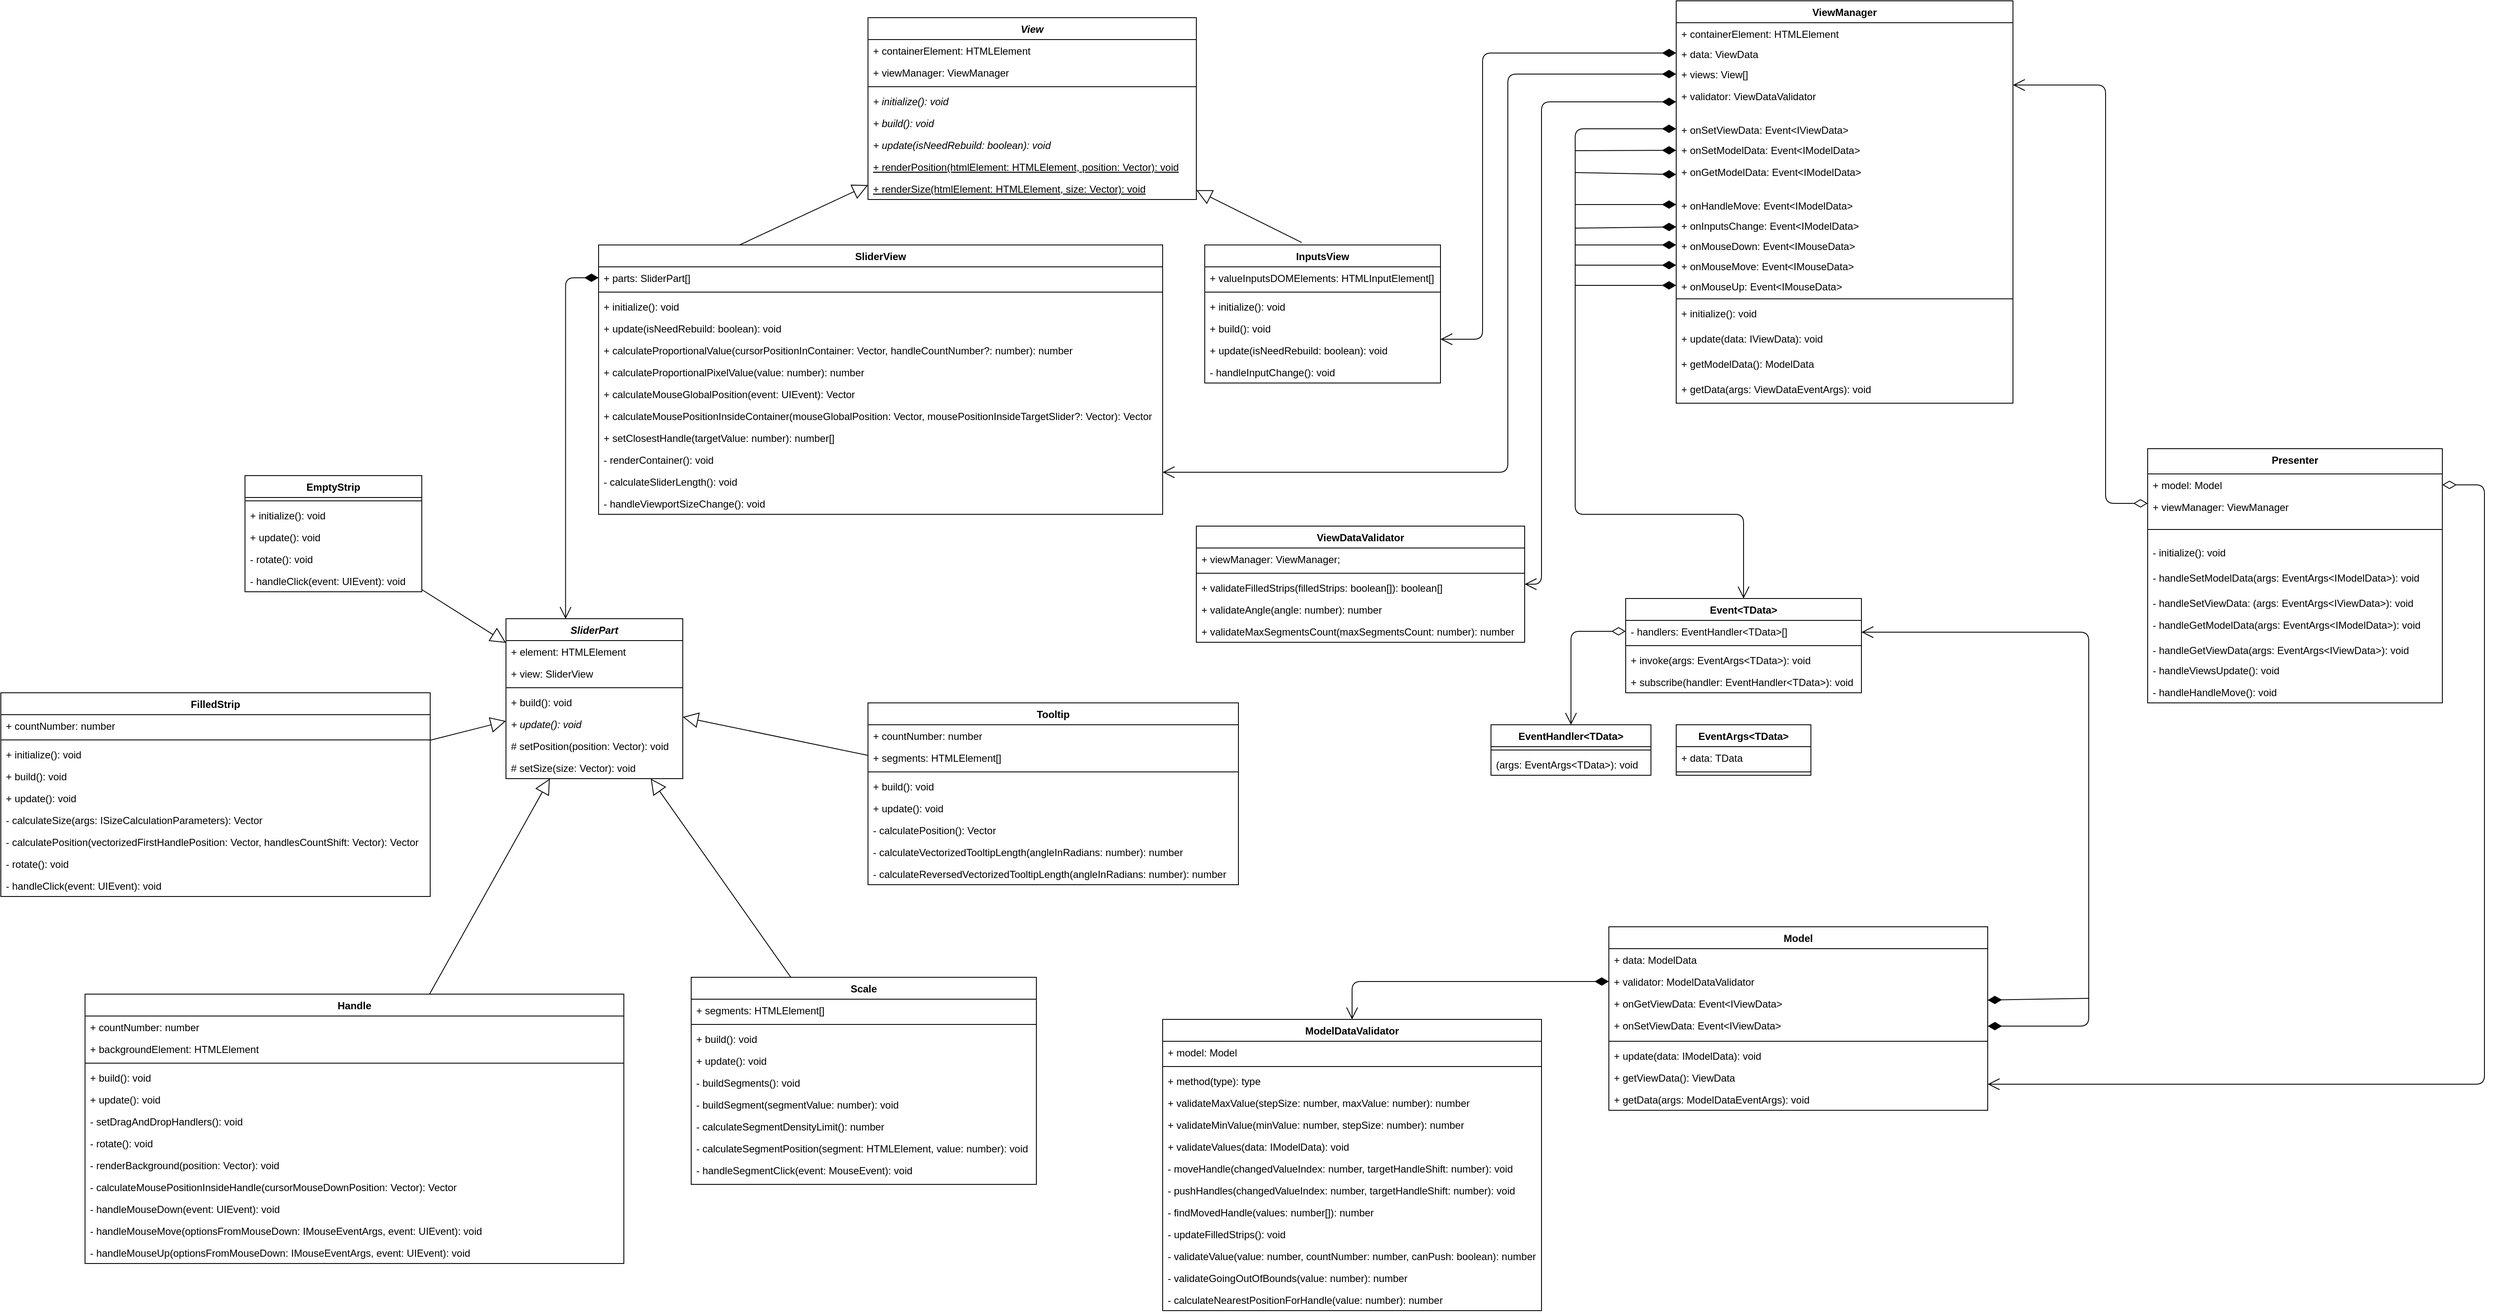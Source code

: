 <mxfile version="13.7.9" type="device"><diagram id="C5RBs43oDa-KdzZeNtuy" name="Page-1"><mxGraphModel dx="3399" dy="438" grid="1" gridSize="10" guides="1" tooltips="1" connect="1" arrows="1" fold="1" page="1" pageScale="1" pageWidth="827" pageHeight="1169" math="0" shadow="0"><root><mxCell id="WIyWlLk6GJQsqaUBKTNV-0"/><mxCell id="WIyWlLk6GJQsqaUBKTNV-1" parent="WIyWlLk6GJQsqaUBKTNV-0"/><mxCell id="CDnFfiqS0Q7xlhgIEBJX-30" value="" style="endArrow=open;html=1;endSize=12;startArrow=diamondThin;startSize=14;startFill=0;edgeStyle=orthogonalEdgeStyle;align=left;verticalAlign=bottom;exitX=1;exitY=0.5;exitDx=0;exitDy=0;" parent="WIyWlLk6GJQsqaUBKTNV-1" source="CDnFfiqS0Q7xlhgIEBJX-1" target="CDnFfiqS0Q7xlhgIEBJX-13" edge="1"><mxGeometry x="-1" y="3" relative="1" as="geometry"><mxPoint x="330" y="121" as="sourcePoint"/><mxPoint x="490" y="90" as="targetPoint"/><Array as="points"><mxPoint x="1280" y="595"/><mxPoint x="1280" y="1307"/></Array></mxGeometry></mxCell><mxCell id="CDnFfiqS0Q7xlhgIEBJX-52" value="" style="endArrow=open;html=1;endSize=12;startArrow=diamondThin;startSize=14;startFill=0;edgeStyle=orthogonalEdgeStyle;align=left;verticalAlign=bottom;" parent="WIyWlLk6GJQsqaUBKTNV-1" source="CDnFfiqS0Q7xlhgIEBJX-4" target="CDnFfiqS0Q7xlhgIEBJX-32" edge="1"><mxGeometry x="-1" y="3" relative="1" as="geometry"><mxPoint x="860" y="617" as="sourcePoint"/><mxPoint x="760" y="120" as="targetPoint"/><Array as="points"><mxPoint x="830" y="617"/><mxPoint x="830" y="120"/></Array></mxGeometry></mxCell><mxCell id="CDnFfiqS0Q7xlhgIEBJX-74" value="" style="endArrow=block;endSize=16;endFill=0;html=1;exitX=0.25;exitY=0;exitDx=0;exitDy=0;" parent="WIyWlLk6GJQsqaUBKTNV-1" source="CDnFfiqS0Q7xlhgIEBJX-63" target="CDnFfiqS0Q7xlhgIEBJX-53" edge="1"><mxGeometry width="160" relative="1" as="geometry"><mxPoint x="-570" y="240" as="sourcePoint"/><mxPoint x="-410" y="240" as="targetPoint"/></mxGeometry></mxCell><mxCell id="CDnFfiqS0Q7xlhgIEBJX-82" value="" style="endArrow=block;endSize=16;endFill=0;html=1;exitX=0.411;exitY=-0.018;exitDx=0;exitDy=0;exitPerimeter=0;" parent="WIyWlLk6GJQsqaUBKTNV-1" source="CDnFfiqS0Q7xlhgIEBJX-75" target="CDnFfiqS0Q7xlhgIEBJX-53" edge="1"><mxGeometry width="160" relative="1" as="geometry"><mxPoint x="-762.5" y="350" as="sourcePoint"/><mxPoint x="-310" y="215.822" as="targetPoint"/></mxGeometry></mxCell><mxCell id="CDnFfiqS0Q7xlhgIEBJX-84" value="" style="endArrow=open;html=1;endSize=12;startArrow=diamondThin;startSize=14;startFill=1;edgeStyle=orthogonalEdgeStyle;align=left;verticalAlign=bottom;" parent="WIyWlLk6GJQsqaUBKTNV-1" source="CDnFfiqS0Q7xlhgIEBJX-36" target="CDnFfiqS0Q7xlhgIEBJX-75" edge="1"><mxGeometry x="-1" y="3" relative="1" as="geometry"><mxPoint x="290" y="82" as="sourcePoint"/><mxPoint x="140" y="720" as="targetPoint"/><Array as="points"><mxPoint x="90" y="82"/><mxPoint x="90" y="422"/></Array></mxGeometry></mxCell><mxCell id="CDnFfiqS0Q7xlhgIEBJX-86" value="" style="endArrow=open;html=1;endSize=12;startArrow=diamondThin;startSize=14;startFill=1;edgeStyle=orthogonalEdgeStyle;align=left;verticalAlign=bottom;" parent="WIyWlLk6GJQsqaUBKTNV-1" source="CDnFfiqS0Q7xlhgIEBJX-38" target="CDnFfiqS0Q7xlhgIEBJX-63" edge="1"><mxGeometry x="-1" y="3" relative="1" as="geometry"><mxPoint x="270" y="130" as="sourcePoint"/><mxPoint x="50" y="432" as="targetPoint"/><Array as="points"><mxPoint x="120" y="107"/><mxPoint x="120" y="580"/></Array></mxGeometry></mxCell><mxCell id="CDnFfiqS0Q7xlhgIEBJX-136" value="" style="endArrow=open;html=1;endSize=12;startArrow=diamondThin;startSize=14;startFill=1;edgeStyle=orthogonalEdgeStyle;align=left;verticalAlign=bottom;exitX=0;exitY=0.5;exitDx=0;exitDy=0;entryX=0.337;entryY=0.001;entryDx=0;entryDy=0;entryPerimeter=0;" parent="WIyWlLk6GJQsqaUBKTNV-1" source="CDnFfiqS0Q7xlhgIEBJX-64" target="CDnFfiqS0Q7xlhgIEBJX-87" edge="1"><mxGeometry x="-1" y="3" relative="1" as="geometry"><mxPoint x="-1260" y="440" as="sourcePoint"/><mxPoint x="-1100" y="440" as="targetPoint"/></mxGeometry></mxCell><mxCell id="CDnFfiqS0Q7xlhgIEBJX-137" value="" style="endArrow=block;endSize=16;endFill=0;html=1;" parent="WIyWlLk6GJQsqaUBKTNV-1" source="CDnFfiqS0Q7xlhgIEBJX-121" target="CDnFfiqS0Q7xlhgIEBJX-87" edge="1"><mxGeometry width="160" relative="1" as="geometry"><mxPoint x="-1320" y="980" as="sourcePoint"/><mxPoint x="-1160" y="980" as="targetPoint"/></mxGeometry></mxCell><mxCell id="CDnFfiqS0Q7xlhgIEBJX-138" value="" style="endArrow=block;endSize=16;endFill=0;html=1;" parent="WIyWlLk6GJQsqaUBKTNV-1" source="CDnFfiqS0Q7xlhgIEBJX-131" target="CDnFfiqS0Q7xlhgIEBJX-87" edge="1"><mxGeometry width="160" relative="1" as="geometry"><mxPoint x="-1500" y="1021.12" as="sourcePoint"/><mxPoint x="-1060" y="873.28" as="targetPoint"/></mxGeometry></mxCell><mxCell id="CDnFfiqS0Q7xlhgIEBJX-139" value="" style="endArrow=block;endSize=16;endFill=0;html=1;" parent="WIyWlLk6GJQsqaUBKTNV-1" source="CDnFfiqS0Q7xlhgIEBJX-107" target="CDnFfiqS0Q7xlhgIEBJX-87" edge="1"><mxGeometry width="160" relative="1" as="geometry"><mxPoint x="-1500" y="1021.12" as="sourcePoint"/><mxPoint x="-1060" y="873.28" as="targetPoint"/></mxGeometry></mxCell><mxCell id="CDnFfiqS0Q7xlhgIEBJX-141" value="" style="endArrow=block;endSize=16;endFill=0;html=1;" parent="WIyWlLk6GJQsqaUBKTNV-1" source="CDnFfiqS0Q7xlhgIEBJX-101" target="CDnFfiqS0Q7xlhgIEBJX-87" edge="1"><mxGeometry width="160" relative="1" as="geometry"><mxPoint x="-1520" y="735.574" as="sourcePoint"/><mxPoint x="-1007.5" y="730" as="targetPoint"/></mxGeometry></mxCell><mxCell id="CDnFfiqS0Q7xlhgIEBJX-142" value="" style="endArrow=block;endSize=16;endFill=0;html=1;" parent="WIyWlLk6GJQsqaUBKTNV-1" source="CDnFfiqS0Q7xlhgIEBJX-96" target="CDnFfiqS0Q7xlhgIEBJX-87" edge="1"><mxGeometry width="160" relative="1" as="geometry"><mxPoint x="-1470" y="518.613" as="sourcePoint"/><mxPoint x="-1060" y="772.882" as="targetPoint"/></mxGeometry></mxCell><mxCell id="CDnFfiqS0Q7xlhgIEBJX-169" value="" style="endArrow=open;html=1;endSize=12;startArrow=diamondThin;startSize=14;startFill=0;edgeStyle=orthogonalEdgeStyle;align=left;verticalAlign=bottom;exitX=0;exitY=0.5;exitDx=0;exitDy=0;" parent="WIyWlLk6GJQsqaUBKTNV-1" source="CDnFfiqS0Q7xlhgIEBJX-144" target="CDnFfiqS0Q7xlhgIEBJX-165" edge="1"><mxGeometry x="-1" y="3" relative="1" as="geometry"><mxPoint x="70" y="830" as="sourcePoint"/><mxPoint x="150" y="759" as="targetPoint"/><Array as="points"/></mxGeometry></mxCell><mxCell id="CDnFfiqS0Q7xlhgIEBJX-188" value="" style="endArrow=open;html=1;endSize=12;startArrow=diamondThin;startSize=14;startFill=1;edgeStyle=orthogonalEdgeStyle;align=left;verticalAlign=bottom;" parent="WIyWlLk6GJQsqaUBKTNV-1" source="CDnFfiqS0Q7xlhgIEBJX-14" target="CDnFfiqS0Q7xlhgIEBJX-143" edge="1"><mxGeometry x="-1" y="3" relative="1" as="geometry"><mxPoint x="930" y="489" as="sourcePoint"/><mxPoint x="460" y="786" as="targetPoint"/><Array as="points"><mxPoint x="810" y="1238"/><mxPoint x="810" y="770"/></Array></mxGeometry></mxCell><mxCell id="CDnFfiqS0Q7xlhgIEBJX-32" value="ViewManager" style="swimlane;fontStyle=1;align=center;verticalAlign=top;childLayout=stackLayout;horizontal=1;startSize=26;horizontalStack=0;resizeParent=1;resizeParentMax=0;resizeLast=0;collapsible=1;marginBottom=0;" parent="WIyWlLk6GJQsqaUBKTNV-1" vertex="1"><mxGeometry x="320" y="20" width="400" height="478" as="geometry"/></mxCell><mxCell id="CDnFfiqS0Q7xlhgIEBJX-33" value="+ containerElement: HTMLElement" style="text;strokeColor=none;fillColor=none;align=left;verticalAlign=top;spacingLeft=4;spacingRight=4;overflow=hidden;rotatable=0;points=[[0,0.5],[1,0.5]];portConstraint=eastwest;" parent="CDnFfiqS0Q7xlhgIEBJX-32" vertex="1"><mxGeometry y="26" width="400" height="24" as="geometry"/></mxCell><mxCell id="CDnFfiqS0Q7xlhgIEBJX-36" value="+ data: ViewData" style="text;strokeColor=none;fillColor=none;align=left;verticalAlign=top;spacingLeft=4;spacingRight=4;overflow=hidden;rotatable=0;points=[[0,0.5],[1,0.5]];portConstraint=eastwest;" parent="CDnFfiqS0Q7xlhgIEBJX-32" vertex="1"><mxGeometry y="50" width="400" height="24" as="geometry"/></mxCell><mxCell id="CDnFfiqS0Q7xlhgIEBJX-38" value="+ views: View[]" style="text;strokeColor=none;fillColor=none;align=left;verticalAlign=top;spacingLeft=4;spacingRight=4;overflow=hidden;rotatable=0;points=[[0,0.5],[1,0.5]];portConstraint=eastwest;" parent="CDnFfiqS0Q7xlhgIEBJX-32" vertex="1"><mxGeometry y="74" width="400" height="26" as="geometry"/></mxCell><mxCell id="I9P96jsf7trsCXkrLsO7-2" value="+ validator: ViewDataValidator" style="text;strokeColor=none;fillColor=none;align=left;verticalAlign=top;spacingLeft=4;spacingRight=4;overflow=hidden;rotatable=0;points=[[0,0.5],[1,0.5]];portConstraint=eastwest;" parent="CDnFfiqS0Q7xlhgIEBJX-32" vertex="1"><mxGeometry y="100" width="400" height="40" as="geometry"/></mxCell><mxCell id="CDnFfiqS0Q7xlhgIEBJX-39" value="+ onSetViewData: Event&lt;IViewData&gt;" style="text;strokeColor=none;fillColor=none;align=left;verticalAlign=top;spacingLeft=4;spacingRight=4;overflow=hidden;rotatable=0;points=[[0,0.5],[1,0.5]];portConstraint=eastwest;" parent="CDnFfiqS0Q7xlhgIEBJX-32" vertex="1"><mxGeometry y="140" width="400" height="24" as="geometry"/></mxCell><mxCell id="hk0_SZMECWKzbWX6M10X-2" value="+ onSetModelData: Event&lt;IModelData&gt;" style="text;strokeColor=none;fillColor=none;align=left;verticalAlign=top;spacingLeft=4;spacingRight=4;overflow=hidden;rotatable=0;points=[[0,0.5],[1,0.5]];portConstraint=eastwest;" parent="CDnFfiqS0Q7xlhgIEBJX-32" vertex="1"><mxGeometry y="164" width="400" height="26" as="geometry"/></mxCell><mxCell id="hk0_SZMECWKzbWX6M10X-3" value="+ onGetModelData: Event&lt;IModelData&gt;" style="text;strokeColor=none;fillColor=none;align=left;verticalAlign=top;spacingLeft=4;spacingRight=4;overflow=hidden;rotatable=0;points=[[0,0.5],[1,0.5]];portConstraint=eastwest;" parent="CDnFfiqS0Q7xlhgIEBJX-32" vertex="1"><mxGeometry y="190" width="400" height="40" as="geometry"/></mxCell><mxCell id="CDnFfiqS0Q7xlhgIEBJX-42" value="+ onHandleMove: Event&lt;IModelData&gt;" style="text;strokeColor=none;fillColor=none;align=left;verticalAlign=top;spacingLeft=4;spacingRight=4;overflow=hidden;rotatable=0;points=[[0,0.5],[1,0.5]];portConstraint=eastwest;" parent="CDnFfiqS0Q7xlhgIEBJX-32" vertex="1"><mxGeometry y="230" width="400" height="24" as="geometry"/></mxCell><mxCell id="CDnFfiqS0Q7xlhgIEBJX-43" value="+ onInputsChange: Event&lt;IModelData&gt;" style="text;strokeColor=none;fillColor=none;align=left;verticalAlign=top;spacingLeft=4;spacingRight=4;overflow=hidden;rotatable=0;points=[[0,0.5],[1,0.5]];portConstraint=eastwest;" parent="CDnFfiqS0Q7xlhgIEBJX-32" vertex="1"><mxGeometry y="254" width="400" height="24" as="geometry"/></mxCell><mxCell id="CDnFfiqS0Q7xlhgIEBJX-44" value="+ onMouseDown: Event&lt;IMouseData&gt;" style="text;strokeColor=none;fillColor=none;align=left;verticalAlign=top;spacingLeft=4;spacingRight=4;overflow=hidden;rotatable=0;points=[[0,0.5],[1,0.5]];portConstraint=eastwest;" parent="CDnFfiqS0Q7xlhgIEBJX-32" vertex="1"><mxGeometry y="278" width="400" height="24" as="geometry"/></mxCell><mxCell id="CDnFfiqS0Q7xlhgIEBJX-45" value="+ onMouseMove: Event&lt;IMouseData&gt;" style="text;strokeColor=none;fillColor=none;align=left;verticalAlign=top;spacingLeft=4;spacingRight=4;overflow=hidden;rotatable=0;points=[[0,0.5],[1,0.5]];portConstraint=eastwest;" parent="CDnFfiqS0Q7xlhgIEBJX-32" vertex="1"><mxGeometry y="302" width="400" height="24" as="geometry"/></mxCell><mxCell id="CDnFfiqS0Q7xlhgIEBJX-37" value="+ onMouseUp: Event&lt;IMouseData&gt;" style="text;strokeColor=none;fillColor=none;align=left;verticalAlign=top;spacingLeft=4;spacingRight=4;overflow=hidden;rotatable=0;points=[[0,0.5],[1,0.5]];portConstraint=eastwest;" parent="CDnFfiqS0Q7xlhgIEBJX-32" vertex="1"><mxGeometry y="326" width="400" height="24" as="geometry"/></mxCell><mxCell id="CDnFfiqS0Q7xlhgIEBJX-34" value="" style="line;strokeWidth=1;fillColor=none;align=left;verticalAlign=middle;spacingTop=-1;spacingLeft=3;spacingRight=3;rotatable=0;labelPosition=right;points=[];portConstraint=eastwest;" parent="CDnFfiqS0Q7xlhgIEBJX-32" vertex="1"><mxGeometry y="350" width="400" height="8" as="geometry"/></mxCell><mxCell id="CDnFfiqS0Q7xlhgIEBJX-35" value="+ initialize(): void" style="text;strokeColor=none;fillColor=none;align=left;verticalAlign=top;spacingLeft=4;spacingRight=4;overflow=hidden;rotatable=0;points=[[0,0.5],[1,0.5]];portConstraint=eastwest;" parent="CDnFfiqS0Q7xlhgIEBJX-32" vertex="1"><mxGeometry y="358" width="400" height="30" as="geometry"/></mxCell><mxCell id="CDnFfiqS0Q7xlhgIEBJX-46" value="+ update(data: IViewData): void" style="text;strokeColor=none;fillColor=none;align=left;verticalAlign=top;spacingLeft=4;spacingRight=4;overflow=hidden;rotatable=0;points=[[0,0.5],[1,0.5]];portConstraint=eastwest;" parent="CDnFfiqS0Q7xlhgIEBJX-32" vertex="1"><mxGeometry y="388" width="400" height="30" as="geometry"/></mxCell><mxCell id="CDnFfiqS0Q7xlhgIEBJX-47" value="+ getModelData(): ModelData" style="text;strokeColor=none;fillColor=none;align=left;verticalAlign=top;spacingLeft=4;spacingRight=4;overflow=hidden;rotatable=0;points=[[0,0.5],[1,0.5]];portConstraint=eastwest;" parent="CDnFfiqS0Q7xlhgIEBJX-32" vertex="1"><mxGeometry y="418" width="400" height="30" as="geometry"/></mxCell><mxCell id="CDnFfiqS0Q7xlhgIEBJX-48" value="+ getData(args: ViewDataEventArgs): void " style="text;strokeColor=none;fillColor=none;align=left;verticalAlign=top;spacingLeft=4;spacingRight=4;overflow=hidden;rotatable=0;points=[[0,0.5],[1,0.5]];portConstraint=eastwest;" parent="CDnFfiqS0Q7xlhgIEBJX-32" vertex="1"><mxGeometry y="448" width="400" height="30" as="geometry"/></mxCell><mxCell id="CDnFfiqS0Q7xlhgIEBJX-53" value="View" style="swimlane;fontStyle=3;align=center;verticalAlign=top;childLayout=stackLayout;horizontal=1;startSize=26;horizontalStack=0;resizeParent=1;resizeParentMax=0;resizeLast=0;collapsible=1;marginBottom=0;" parent="WIyWlLk6GJQsqaUBKTNV-1" vertex="1"><mxGeometry x="-640" y="40" width="390" height="216" as="geometry"/></mxCell><mxCell id="CDnFfiqS0Q7xlhgIEBJX-57" value="+ containerElement: HTMLElement" style="text;strokeColor=none;fillColor=none;align=left;verticalAlign=top;spacingLeft=4;spacingRight=4;overflow=hidden;rotatable=0;points=[[0,0.5],[1,0.5]];portConstraint=eastwest;" parent="CDnFfiqS0Q7xlhgIEBJX-53" vertex="1"><mxGeometry y="26" width="390" height="26" as="geometry"/></mxCell><mxCell id="CDnFfiqS0Q7xlhgIEBJX-54" value="+ viewManager: ViewManager" style="text;strokeColor=none;fillColor=none;align=left;verticalAlign=top;spacingLeft=4;spacingRight=4;overflow=hidden;rotatable=0;points=[[0,0.5],[1,0.5]];portConstraint=eastwest;" parent="CDnFfiqS0Q7xlhgIEBJX-53" vertex="1"><mxGeometry y="52" width="390" height="26" as="geometry"/></mxCell><mxCell id="CDnFfiqS0Q7xlhgIEBJX-55" value="" style="line;strokeWidth=1;fillColor=none;align=left;verticalAlign=middle;spacingTop=-1;spacingLeft=3;spacingRight=3;rotatable=0;labelPosition=right;points=[];portConstraint=eastwest;" parent="CDnFfiqS0Q7xlhgIEBJX-53" vertex="1"><mxGeometry y="78" width="390" height="8" as="geometry"/></mxCell><mxCell id="CDnFfiqS0Q7xlhgIEBJX-56" value="+ initialize(): void" style="text;strokeColor=none;fillColor=none;align=left;verticalAlign=top;spacingLeft=4;spacingRight=4;overflow=hidden;rotatable=0;points=[[0,0.5],[1,0.5]];portConstraint=eastwest;fontStyle=2" parent="CDnFfiqS0Q7xlhgIEBJX-53" vertex="1"><mxGeometry y="86" width="390" height="26" as="geometry"/></mxCell><mxCell id="hk0_SZMECWKzbWX6M10X-9" value="+ build(): void" style="text;strokeColor=none;fillColor=none;align=left;verticalAlign=top;spacingLeft=4;spacingRight=4;overflow=hidden;rotatable=0;points=[[0,0.5],[1,0.5]];portConstraint=eastwest;fontStyle=2" parent="CDnFfiqS0Q7xlhgIEBJX-53" vertex="1"><mxGeometry y="112" width="390" height="26" as="geometry"/></mxCell><mxCell id="CDnFfiqS0Q7xlhgIEBJX-59" value="+ update(isNeedRebuild: boolean): void" style="text;strokeColor=none;fillColor=none;align=left;verticalAlign=top;spacingLeft=4;spacingRight=4;overflow=hidden;rotatable=0;points=[[0,0.5],[1,0.5]];portConstraint=eastwest;fontStyle=2" parent="CDnFfiqS0Q7xlhgIEBJX-53" vertex="1"><mxGeometry y="138" width="390" height="26" as="geometry"/></mxCell><mxCell id="CDnFfiqS0Q7xlhgIEBJX-60" value="+ renderPosition(htmlElement: HTMLElement, position: Vector): void" style="text;strokeColor=none;fillColor=none;align=left;verticalAlign=middle;spacingLeft=4;spacingRight=4;overflow=hidden;rotatable=0;points=[[0,0.5],[1,0.5]];portConstraint=eastwest;fontStyle=4" parent="CDnFfiqS0Q7xlhgIEBJX-53" vertex="1"><mxGeometry y="164" width="390" height="26" as="geometry"/></mxCell><mxCell id="CDnFfiqS0Q7xlhgIEBJX-61" value="+ renderSize(htmlElement: HTMLElement, size: Vector): void" style="text;strokeColor=none;fillColor=none;align=left;verticalAlign=top;spacingLeft=4;spacingRight=4;overflow=hidden;rotatable=0;points=[[0,0.5],[1,0.5]];portConstraint=eastwest;fontStyle=4" parent="CDnFfiqS0Q7xlhgIEBJX-53" vertex="1"><mxGeometry y="190" width="390" height="26" as="geometry"/></mxCell><mxCell id="CDnFfiqS0Q7xlhgIEBJX-87" value="SliderPart" style="swimlane;fontStyle=3;align=center;verticalAlign=top;childLayout=stackLayout;horizontal=1;startSize=26;horizontalStack=0;resizeParent=1;resizeParentMax=0;resizeLast=0;collapsible=1;marginBottom=0;" parent="WIyWlLk6GJQsqaUBKTNV-1" vertex="1"><mxGeometry x="-1070" y="754" width="210" height="190" as="geometry"/></mxCell><mxCell id="CDnFfiqS0Q7xlhgIEBJX-88" value="+ element: HTMLElement" style="text;strokeColor=none;fillColor=none;align=left;verticalAlign=top;spacingLeft=4;spacingRight=4;overflow=hidden;rotatable=0;points=[[0,0.5],[1,0.5]];portConstraint=eastwest;" parent="CDnFfiqS0Q7xlhgIEBJX-87" vertex="1"><mxGeometry y="26" width="210" height="26" as="geometry"/></mxCell><mxCell id="CDnFfiqS0Q7xlhgIEBJX-91" value="+ view: SliderView" style="text;strokeColor=none;fillColor=none;align=left;verticalAlign=top;spacingLeft=4;spacingRight=4;overflow=hidden;rotatable=0;points=[[0,0.5],[1,0.5]];portConstraint=eastwest;" parent="CDnFfiqS0Q7xlhgIEBJX-87" vertex="1"><mxGeometry y="52" width="210" height="26" as="geometry"/></mxCell><mxCell id="CDnFfiqS0Q7xlhgIEBJX-89" value="" style="line;strokeWidth=1;fillColor=none;align=left;verticalAlign=middle;spacingTop=-1;spacingLeft=3;spacingRight=3;rotatable=0;labelPosition=right;points=[];portConstraint=eastwest;" parent="CDnFfiqS0Q7xlhgIEBJX-87" vertex="1"><mxGeometry y="78" width="210" height="8" as="geometry"/></mxCell><mxCell id="CDnFfiqS0Q7xlhgIEBJX-90" value="+ build(): void" style="text;strokeColor=none;fillColor=none;align=left;verticalAlign=top;spacingLeft=4;spacingRight=4;overflow=hidden;rotatable=0;points=[[0,0.5],[1,0.5]];portConstraint=eastwest;" parent="CDnFfiqS0Q7xlhgIEBJX-87" vertex="1"><mxGeometry y="86" width="210" height="26" as="geometry"/></mxCell><mxCell id="CDnFfiqS0Q7xlhgIEBJX-93" value="+ update(): void" style="text;strokeColor=none;fillColor=none;align=left;verticalAlign=top;spacingLeft=4;spacingRight=4;overflow=hidden;rotatable=0;points=[[0,0.5],[1,0.5]];portConstraint=eastwest;fontStyle=2" parent="CDnFfiqS0Q7xlhgIEBJX-87" vertex="1"><mxGeometry y="112" width="210" height="26" as="geometry"/></mxCell><mxCell id="CDnFfiqS0Q7xlhgIEBJX-94" value="# setPosition(position: Vector): void" style="text;strokeColor=none;fillColor=none;align=left;verticalAlign=top;spacingLeft=4;spacingRight=4;overflow=hidden;rotatable=0;points=[[0,0.5],[1,0.5]];portConstraint=eastwest;" parent="CDnFfiqS0Q7xlhgIEBJX-87" vertex="1"><mxGeometry y="138" width="210" height="26" as="geometry"/></mxCell><mxCell id="CDnFfiqS0Q7xlhgIEBJX-95" value="# setSize(size: Vector): void" style="text;strokeColor=none;fillColor=none;align=left;verticalAlign=top;spacingLeft=4;spacingRight=4;overflow=hidden;rotatable=0;points=[[0,0.5],[1,0.5]];portConstraint=eastwest;" parent="CDnFfiqS0Q7xlhgIEBJX-87" vertex="1"><mxGeometry y="164" width="210" height="26" as="geometry"/></mxCell><mxCell id="CDnFfiqS0Q7xlhgIEBJX-143" value="Event&lt;TData&gt;" style="swimlane;fontStyle=1;align=center;verticalAlign=top;childLayout=stackLayout;horizontal=1;startSize=26;horizontalStack=0;resizeParent=1;resizeParentMax=0;resizeLast=0;collapsible=1;marginBottom=0;" parent="WIyWlLk6GJQsqaUBKTNV-1" vertex="1"><mxGeometry x="260" y="730" width="280" height="112" as="geometry"/></mxCell><mxCell id="CDnFfiqS0Q7xlhgIEBJX-144" value="- handlers: EventHandler&lt;TData&gt;[]" style="text;strokeColor=none;fillColor=none;align=left;verticalAlign=top;spacingLeft=4;spacingRight=4;overflow=hidden;rotatable=0;points=[[0,0.5],[1,0.5]];portConstraint=eastwest;" parent="CDnFfiqS0Q7xlhgIEBJX-143" vertex="1"><mxGeometry y="26" width="280" height="26" as="geometry"/></mxCell><mxCell id="CDnFfiqS0Q7xlhgIEBJX-145" value="" style="line;strokeWidth=1;fillColor=none;align=left;verticalAlign=middle;spacingTop=-1;spacingLeft=3;spacingRight=3;rotatable=0;labelPosition=right;points=[];portConstraint=eastwest;" parent="CDnFfiqS0Q7xlhgIEBJX-143" vertex="1"><mxGeometry y="52" width="280" height="8" as="geometry"/></mxCell><mxCell id="CDnFfiqS0Q7xlhgIEBJX-146" value="+ invoke(args: EventArgs&lt;TData&gt;): void" style="text;strokeColor=none;fillColor=none;align=left;verticalAlign=top;spacingLeft=4;spacingRight=4;overflow=hidden;rotatable=0;points=[[0,0.5],[1,0.5]];portConstraint=eastwest;" parent="CDnFfiqS0Q7xlhgIEBJX-143" vertex="1"><mxGeometry y="60" width="280" height="26" as="geometry"/></mxCell><mxCell id="CDnFfiqS0Q7xlhgIEBJX-147" value="+ subscribe(handler: EventHandler&lt;TData&gt;): void" style="text;strokeColor=none;fillColor=none;align=left;verticalAlign=top;spacingLeft=4;spacingRight=4;overflow=hidden;rotatable=0;points=[[0,0.5],[1,0.5]];portConstraint=eastwest;" parent="CDnFfiqS0Q7xlhgIEBJX-143" vertex="1"><mxGeometry y="86" width="280" height="26" as="geometry"/></mxCell><mxCell id="CDnFfiqS0Q7xlhgIEBJX-63" value="SliderView" style="swimlane;fontStyle=1;align=center;verticalAlign=top;childLayout=stackLayout;horizontal=1;startSize=26;horizontalStack=0;resizeParent=1;resizeParentMax=0;resizeLast=0;collapsible=1;marginBottom=0;" parent="WIyWlLk6GJQsqaUBKTNV-1" vertex="1"><mxGeometry x="-960" y="310" width="670" height="320" as="geometry"/></mxCell><mxCell id="CDnFfiqS0Q7xlhgIEBJX-64" value="+ parts: SliderPart[]" style="text;strokeColor=none;fillColor=none;align=left;verticalAlign=top;spacingLeft=4;spacingRight=4;overflow=hidden;rotatable=0;points=[[0,0.5],[1,0.5]];portConstraint=eastwest;" parent="CDnFfiqS0Q7xlhgIEBJX-63" vertex="1"><mxGeometry y="26" width="670" height="26" as="geometry"/></mxCell><mxCell id="CDnFfiqS0Q7xlhgIEBJX-65" value="" style="line;strokeWidth=1;fillColor=none;align=left;verticalAlign=middle;spacingTop=-1;spacingLeft=3;spacingRight=3;rotatable=0;labelPosition=right;points=[];portConstraint=eastwest;" parent="CDnFfiqS0Q7xlhgIEBJX-63" vertex="1"><mxGeometry y="52" width="670" height="8" as="geometry"/></mxCell><mxCell id="CDnFfiqS0Q7xlhgIEBJX-66" value="+ initialize(): void" style="text;strokeColor=none;fillColor=none;align=left;verticalAlign=top;spacingLeft=4;spacingRight=4;overflow=hidden;rotatable=0;points=[[0,0.5],[1,0.5]];portConstraint=eastwest;" parent="CDnFfiqS0Q7xlhgIEBJX-63" vertex="1"><mxGeometry y="60" width="670" height="26" as="geometry"/></mxCell><mxCell id="CDnFfiqS0Q7xlhgIEBJX-72" value="+ update(isNeedRebuild: boolean): void" style="text;strokeColor=none;fillColor=none;align=left;verticalAlign=top;spacingLeft=4;spacingRight=4;overflow=hidden;rotatable=0;points=[[0,0.5],[1,0.5]];portConstraint=eastwest;" parent="CDnFfiqS0Q7xlhgIEBJX-63" vertex="1"><mxGeometry y="86" width="670" height="26" as="geometry"/></mxCell><mxCell id="CDnFfiqS0Q7xlhgIEBJX-71" value="+ calculateProportionalValue(cursorPositionInContainer: Vector, handleCountNumber?: number): number" style="text;strokeColor=none;fillColor=none;align=left;verticalAlign=top;spacingLeft=4;spacingRight=4;overflow=hidden;rotatable=0;points=[[0,0.5],[1,0.5]];portConstraint=eastwest;" parent="CDnFfiqS0Q7xlhgIEBJX-63" vertex="1"><mxGeometry y="112" width="670" height="26" as="geometry"/></mxCell><mxCell id="CDnFfiqS0Q7xlhgIEBJX-70" value="+ calculateProportionalPixelValue(value: number): number" style="text;strokeColor=none;fillColor=none;align=left;verticalAlign=top;spacingLeft=4;spacingRight=4;overflow=hidden;rotatable=0;points=[[0,0.5],[1,0.5]];portConstraint=eastwest;" parent="CDnFfiqS0Q7xlhgIEBJX-63" vertex="1"><mxGeometry y="138" width="670" height="26" as="geometry"/></mxCell><mxCell id="I9P96jsf7trsCXkrLsO7-20" value="+ calculateMouseGlobalPosition(event: UIEvent): Vector" style="text;strokeColor=none;fillColor=none;align=left;verticalAlign=top;spacingLeft=4;spacingRight=4;overflow=hidden;rotatable=0;points=[[0,0.5],[1,0.5]];portConstraint=eastwest;" parent="CDnFfiqS0Q7xlhgIEBJX-63" vertex="1"><mxGeometry y="164" width="670" height="26" as="geometry"/></mxCell><mxCell id="I9P96jsf7trsCXkrLsO7-21" value="+ calculateMousePositionInsideContainer(mouseGlobalPosition: Vector, mousePositionInsideTargetSlider?: Vector): Vector" style="text;strokeColor=none;fillColor=none;align=left;verticalAlign=top;spacingLeft=4;spacingRight=4;overflow=hidden;rotatable=0;points=[[0,0.5],[1,0.5]];portConstraint=eastwest;" parent="CDnFfiqS0Q7xlhgIEBJX-63" vertex="1"><mxGeometry y="190" width="670" height="26" as="geometry"/></mxCell><mxCell id="I9P96jsf7trsCXkrLsO7-22" value="+ setClosestHandle(targetValue: number): number[]" style="text;strokeColor=none;fillColor=none;align=left;verticalAlign=top;spacingLeft=4;spacingRight=4;overflow=hidden;rotatable=0;points=[[0,0.5],[1,0.5]];portConstraint=eastwest;" parent="CDnFfiqS0Q7xlhgIEBJX-63" vertex="1"><mxGeometry y="216" width="670" height="26" as="geometry"/></mxCell><mxCell id="CDnFfiqS0Q7xlhgIEBJX-68" value="- renderContainer(): void" style="text;strokeColor=none;fillColor=none;align=left;verticalAlign=top;spacingLeft=4;spacingRight=4;overflow=hidden;rotatable=0;points=[[0,0.5],[1,0.5]];portConstraint=eastwest;" parent="CDnFfiqS0Q7xlhgIEBJX-63" vertex="1"><mxGeometry y="242" width="670" height="26" as="geometry"/></mxCell><mxCell id="CDnFfiqS0Q7xlhgIEBJX-69" value="- calculateSliderLength(): void" style="text;strokeColor=none;fillColor=none;align=left;verticalAlign=top;spacingLeft=4;spacingRight=4;overflow=hidden;rotatable=0;points=[[0,0.5],[1,0.5]];portConstraint=eastwest;" parent="CDnFfiqS0Q7xlhgIEBJX-63" vertex="1"><mxGeometry y="268" width="670" height="26" as="geometry"/></mxCell><mxCell id="CDnFfiqS0Q7xlhgIEBJX-73" value="- handleViewportSizeChange(): void" style="text;strokeColor=none;fillColor=none;align=left;verticalAlign=top;spacingLeft=4;spacingRight=4;overflow=hidden;rotatable=0;points=[[0,0.5],[1,0.5]];portConstraint=eastwest;" parent="CDnFfiqS0Q7xlhgIEBJX-63" vertex="1"><mxGeometry y="294" width="670" height="26" as="geometry"/></mxCell><mxCell id="CDnFfiqS0Q7xlhgIEBJX-75" value="InputsView" style="swimlane;fontStyle=1;align=center;verticalAlign=top;childLayout=stackLayout;horizontal=1;startSize=26;horizontalStack=0;resizeParent=1;resizeParentMax=0;resizeLast=0;collapsible=1;marginBottom=0;" parent="WIyWlLk6GJQsqaUBKTNV-1" vertex="1"><mxGeometry x="-240" y="310" width="280" height="164" as="geometry"/></mxCell><mxCell id="CDnFfiqS0Q7xlhgIEBJX-76" value="+ valueInputsDOMElements: HTMLInputElement[]" style="text;strokeColor=none;fillColor=none;align=left;verticalAlign=top;spacingLeft=4;spacingRight=4;overflow=hidden;rotatable=0;points=[[0,0.5],[1,0.5]];portConstraint=eastwest;" parent="CDnFfiqS0Q7xlhgIEBJX-75" vertex="1"><mxGeometry y="26" width="280" height="26" as="geometry"/></mxCell><mxCell id="CDnFfiqS0Q7xlhgIEBJX-77" value="" style="line;strokeWidth=1;fillColor=none;align=left;verticalAlign=middle;spacingTop=-1;spacingLeft=3;spacingRight=3;rotatable=0;labelPosition=right;points=[];portConstraint=eastwest;" parent="CDnFfiqS0Q7xlhgIEBJX-75" vertex="1"><mxGeometry y="52" width="280" height="8" as="geometry"/></mxCell><mxCell id="CDnFfiqS0Q7xlhgIEBJX-79" value="+ initialize(): void" style="text;strokeColor=none;fillColor=none;align=left;verticalAlign=top;spacingLeft=4;spacingRight=4;overflow=hidden;rotatable=0;points=[[0,0.5],[1,0.5]];portConstraint=eastwest;" parent="CDnFfiqS0Q7xlhgIEBJX-75" vertex="1"><mxGeometry y="60" width="280" height="26" as="geometry"/></mxCell><mxCell id="CDnFfiqS0Q7xlhgIEBJX-81" value="+ build(): void" style="text;strokeColor=none;fillColor=none;align=left;verticalAlign=top;spacingLeft=4;spacingRight=4;overflow=hidden;rotatable=0;points=[[0,0.5],[1,0.5]];portConstraint=eastwest;" parent="CDnFfiqS0Q7xlhgIEBJX-75" vertex="1"><mxGeometry y="86" width="280" height="26" as="geometry"/></mxCell><mxCell id="CDnFfiqS0Q7xlhgIEBJX-80" value="+ update(isNeedRebuild: boolean): void" style="text;strokeColor=none;fillColor=none;align=left;verticalAlign=top;spacingLeft=4;spacingRight=4;overflow=hidden;rotatable=0;points=[[0,0.5],[1,0.5]];portConstraint=eastwest;" parent="CDnFfiqS0Q7xlhgIEBJX-75" vertex="1"><mxGeometry y="112" width="280" height="26" as="geometry"/></mxCell><mxCell id="CDnFfiqS0Q7xlhgIEBJX-78" value="- handleInputChange(): void" style="text;strokeColor=none;fillColor=none;align=left;verticalAlign=top;spacingLeft=4;spacingRight=4;overflow=hidden;rotatable=0;points=[[0,0.5],[1,0.5]];portConstraint=eastwest;" parent="CDnFfiqS0Q7xlhgIEBJX-75" vertex="1"><mxGeometry y="138" width="280" height="26" as="geometry"/></mxCell><mxCell id="CDnFfiqS0Q7xlhgIEBJX-121" value="Scale" style="swimlane;fontStyle=1;align=center;verticalAlign=top;childLayout=stackLayout;horizontal=1;startSize=26;horizontalStack=0;resizeParent=1;resizeParentMax=0;resizeLast=0;collapsible=1;marginBottom=0;" parent="WIyWlLk6GJQsqaUBKTNV-1" vertex="1"><mxGeometry x="-850" y="1180" width="410" height="246" as="geometry"/></mxCell><mxCell id="I9P96jsf7trsCXkrLsO7-29" value="+ segments: HTMLElement[]" style="text;strokeColor=none;fillColor=none;align=left;verticalAlign=top;spacingLeft=4;spacingRight=4;overflow=hidden;rotatable=0;points=[[0,0.5],[1,0.5]];portConstraint=eastwest;" parent="CDnFfiqS0Q7xlhgIEBJX-121" vertex="1"><mxGeometry y="26" width="410" height="26" as="geometry"/></mxCell><mxCell id="CDnFfiqS0Q7xlhgIEBJX-123" value="" style="line;strokeWidth=1;fillColor=none;align=left;verticalAlign=middle;spacingTop=-1;spacingLeft=3;spacingRight=3;rotatable=0;labelPosition=right;points=[];portConstraint=eastwest;" parent="CDnFfiqS0Q7xlhgIEBJX-121" vertex="1"><mxGeometry y="52" width="410" height="8" as="geometry"/></mxCell><mxCell id="CDnFfiqS0Q7xlhgIEBJX-124" value="+ build(): void" style="text;strokeColor=none;fillColor=none;align=left;verticalAlign=top;spacingLeft=4;spacingRight=4;overflow=hidden;rotatable=0;points=[[0,0.5],[1,0.5]];portConstraint=eastwest;" parent="CDnFfiqS0Q7xlhgIEBJX-121" vertex="1"><mxGeometry y="60" width="410" height="26" as="geometry"/></mxCell><mxCell id="CDnFfiqS0Q7xlhgIEBJX-125" value="+ update(): void" style="text;strokeColor=none;fillColor=none;align=left;verticalAlign=top;spacingLeft=4;spacingRight=4;overflow=hidden;rotatable=0;points=[[0,0.5],[1,0.5]];portConstraint=eastwest;" parent="CDnFfiqS0Q7xlhgIEBJX-121" vertex="1"><mxGeometry y="86" width="410" height="26" as="geometry"/></mxCell><mxCell id="CDnFfiqS0Q7xlhgIEBJX-126" value="- buildSegments(): void" style="text;strokeColor=none;fillColor=none;align=left;verticalAlign=top;spacingLeft=4;spacingRight=4;overflow=hidden;rotatable=0;points=[[0,0.5],[1,0.5]];portConstraint=eastwest;" parent="CDnFfiqS0Q7xlhgIEBJX-121" vertex="1"><mxGeometry y="112" width="410" height="26" as="geometry"/></mxCell><mxCell id="CDnFfiqS0Q7xlhgIEBJX-128" value="- buildSegment(segmentValue: number): void" style="text;strokeColor=none;fillColor=none;align=left;verticalAlign=top;spacingLeft=4;spacingRight=4;overflow=hidden;rotatable=0;points=[[0,0.5],[1,0.5]];portConstraint=eastwest;" parent="CDnFfiqS0Q7xlhgIEBJX-121" vertex="1"><mxGeometry y="138" width="410" height="26" as="geometry"/></mxCell><mxCell id="CDnFfiqS0Q7xlhgIEBJX-129" value="- calculateSegmentDensityLimit(): number" style="text;strokeColor=none;fillColor=none;align=left;verticalAlign=top;spacingLeft=4;spacingRight=4;overflow=hidden;rotatable=0;points=[[0,0.5],[1,0.5]];portConstraint=eastwest;" parent="CDnFfiqS0Q7xlhgIEBJX-121" vertex="1"><mxGeometry y="164" width="410" height="26" as="geometry"/></mxCell><mxCell id="CDnFfiqS0Q7xlhgIEBJX-130" value="- calculateSegmentPosition(segment: HTMLElement, value: number): void" style="text;strokeColor=none;fillColor=none;align=left;verticalAlign=top;spacingLeft=4;spacingRight=4;overflow=hidden;rotatable=0;points=[[0,0.5],[1,0.5]];portConstraint=eastwest;" parent="CDnFfiqS0Q7xlhgIEBJX-121" vertex="1"><mxGeometry y="190" width="410" height="26" as="geometry"/></mxCell><mxCell id="CDnFfiqS0Q7xlhgIEBJX-127" value="- handleSegmentClick(event: MouseEvent): void" style="text;strokeColor=none;fillColor=none;align=left;verticalAlign=top;spacingLeft=4;spacingRight=4;overflow=hidden;rotatable=0;points=[[0,0.5],[1,0.5]];portConstraint=eastwest;" parent="CDnFfiqS0Q7xlhgIEBJX-121" vertex="1"><mxGeometry y="216" width="410" height="30" as="geometry"/></mxCell><mxCell id="CDnFfiqS0Q7xlhgIEBJX-107" value="Handle" style="swimlane;fontStyle=1;align=center;verticalAlign=top;childLayout=stackLayout;horizontal=1;startSize=26;horizontalStack=0;resizeParent=1;resizeParentMax=0;resizeLast=0;collapsible=1;marginBottom=0;" parent="WIyWlLk6GJQsqaUBKTNV-1" vertex="1"><mxGeometry x="-1570" y="1200" width="640" height="320" as="geometry"/></mxCell><mxCell id="CDnFfiqS0Q7xlhgIEBJX-108" value="+ countNumber: number" style="text;strokeColor=none;fillColor=none;align=left;verticalAlign=top;spacingLeft=4;spacingRight=4;overflow=hidden;rotatable=0;points=[[0,0.5],[1,0.5]];portConstraint=eastwest;" parent="CDnFfiqS0Q7xlhgIEBJX-107" vertex="1"><mxGeometry y="26" width="640" height="26" as="geometry"/></mxCell><mxCell id="CDnFfiqS0Q7xlhgIEBJX-111" value="+ backgroundElement: HTMLElement" style="text;strokeColor=none;fillColor=none;align=left;verticalAlign=top;spacingLeft=4;spacingRight=4;overflow=hidden;rotatable=0;points=[[0,0.5],[1,0.5]];portConstraint=eastwest;" parent="CDnFfiqS0Q7xlhgIEBJX-107" vertex="1"><mxGeometry y="52" width="640" height="26" as="geometry"/></mxCell><mxCell id="CDnFfiqS0Q7xlhgIEBJX-109" value="" style="line;strokeWidth=1;fillColor=none;align=left;verticalAlign=middle;spacingTop=-1;spacingLeft=3;spacingRight=3;rotatable=0;labelPosition=right;points=[];portConstraint=eastwest;" parent="CDnFfiqS0Q7xlhgIEBJX-107" vertex="1"><mxGeometry y="78" width="640" height="8" as="geometry"/></mxCell><mxCell id="CDnFfiqS0Q7xlhgIEBJX-110" value="+ build(): void" style="text;strokeColor=none;fillColor=none;align=left;verticalAlign=top;spacingLeft=4;spacingRight=4;overflow=hidden;rotatable=0;points=[[0,0.5],[1,0.5]];portConstraint=eastwest;" parent="CDnFfiqS0Q7xlhgIEBJX-107" vertex="1"><mxGeometry y="86" width="640" height="26" as="geometry"/></mxCell><mxCell id="CDnFfiqS0Q7xlhgIEBJX-112" value="+ update(): void" style="text;strokeColor=none;fillColor=none;align=left;verticalAlign=top;spacingLeft=4;spacingRight=4;overflow=hidden;rotatable=0;points=[[0,0.5],[1,0.5]];portConstraint=eastwest;" parent="CDnFfiqS0Q7xlhgIEBJX-107" vertex="1"><mxGeometry y="112" width="640" height="26" as="geometry"/></mxCell><mxCell id="CDnFfiqS0Q7xlhgIEBJX-113" value="- setDragAndDropHandlers(): void" style="text;strokeColor=none;fillColor=none;align=left;verticalAlign=top;spacingLeft=4;spacingRight=4;overflow=hidden;rotatable=0;points=[[0,0.5],[1,0.5]];portConstraint=eastwest;" parent="CDnFfiqS0Q7xlhgIEBJX-107" vertex="1"><mxGeometry y="138" width="640" height="26" as="geometry"/></mxCell><mxCell id="CDnFfiqS0Q7xlhgIEBJX-114" value="- rotate(): void" style="text;strokeColor=none;fillColor=none;align=left;verticalAlign=top;spacingLeft=4;spacingRight=4;overflow=hidden;rotatable=0;points=[[0,0.5],[1,0.5]];portConstraint=eastwest;" parent="CDnFfiqS0Q7xlhgIEBJX-107" vertex="1"><mxGeometry y="164" width="640" height="26" as="geometry"/></mxCell><mxCell id="CDnFfiqS0Q7xlhgIEBJX-115" value="- renderBackground(position: Vector): void" style="text;strokeColor=none;fillColor=none;align=left;verticalAlign=top;spacingLeft=4;spacingRight=4;overflow=hidden;rotatable=0;points=[[0,0.5],[1,0.5]];portConstraint=eastwest;" parent="CDnFfiqS0Q7xlhgIEBJX-107" vertex="1"><mxGeometry y="190" width="640" height="26" as="geometry"/></mxCell><mxCell id="hk0_SZMECWKzbWX6M10X-10" value="- calculateMousePositionInsideHandle(cursorMouseDownPosition: Vector): Vector" style="text;strokeColor=none;fillColor=none;align=left;verticalAlign=top;spacingLeft=4;spacingRight=4;overflow=hidden;rotatable=0;points=[[0,0.5],[1,0.5]];portConstraint=eastwest;" parent="CDnFfiqS0Q7xlhgIEBJX-107" vertex="1"><mxGeometry y="216" width="640" height="26" as="geometry"/></mxCell><mxCell id="CDnFfiqS0Q7xlhgIEBJX-117" value="- handleMouseDown(event: UIEvent): void" style="text;strokeColor=none;fillColor=none;align=left;verticalAlign=top;spacingLeft=4;spacingRight=4;overflow=hidden;rotatable=0;points=[[0,0.5],[1,0.5]];portConstraint=eastwest;" parent="CDnFfiqS0Q7xlhgIEBJX-107" vertex="1"><mxGeometry y="242" width="640" height="26" as="geometry"/></mxCell><mxCell id="CDnFfiqS0Q7xlhgIEBJX-119" value="- handleMouseMove(optionsFromMouseDown: IMouseEventArgs, event: UIEvent): void" style="text;strokeColor=none;fillColor=none;align=left;verticalAlign=top;spacingLeft=4;spacingRight=4;overflow=hidden;rotatable=0;points=[[0,0.5],[1,0.5]];portConstraint=eastwest;" parent="CDnFfiqS0Q7xlhgIEBJX-107" vertex="1"><mxGeometry y="268" width="640" height="26" as="geometry"/></mxCell><mxCell id="CDnFfiqS0Q7xlhgIEBJX-118" value="- handleMouseUp(optionsFromMouseDown: IMouseEventArgs, event: UIEvent): void" style="text;strokeColor=none;fillColor=none;align=left;verticalAlign=top;spacingLeft=4;spacingRight=4;overflow=hidden;rotatable=0;points=[[0,0.5],[1,0.5]];portConstraint=eastwest;" parent="CDnFfiqS0Q7xlhgIEBJX-107" vertex="1"><mxGeometry y="294" width="640" height="26" as="geometry"/></mxCell><mxCell id="CDnFfiqS0Q7xlhgIEBJX-96" value="EmptyStrip" style="swimlane;fontStyle=1;align=center;verticalAlign=top;childLayout=stackLayout;horizontal=1;startSize=26;horizontalStack=0;resizeParent=1;resizeParentMax=0;resizeLast=0;collapsible=1;marginBottom=0;" parent="WIyWlLk6GJQsqaUBKTNV-1" vertex="1"><mxGeometry x="-1380" y="584" width="210" height="138" as="geometry"/></mxCell><mxCell id="CDnFfiqS0Q7xlhgIEBJX-98" value="" style="line;strokeWidth=1;fillColor=none;align=left;verticalAlign=middle;spacingTop=-1;spacingLeft=3;spacingRight=3;rotatable=0;labelPosition=right;points=[];portConstraint=eastwest;" parent="CDnFfiqS0Q7xlhgIEBJX-96" vertex="1"><mxGeometry y="26" width="210" height="8" as="geometry"/></mxCell><mxCell id="I9P96jsf7trsCXkrLsO7-23" value="+ initialize(): void" style="text;strokeColor=none;fillColor=none;align=left;verticalAlign=top;spacingLeft=4;spacingRight=4;overflow=hidden;rotatable=0;points=[[0,0.5],[1,0.5]];portConstraint=eastwest;" parent="CDnFfiqS0Q7xlhgIEBJX-96" vertex="1"><mxGeometry y="34" width="210" height="26" as="geometry"/></mxCell><mxCell id="CDnFfiqS0Q7xlhgIEBJX-99" value="+ update(): void" style="text;strokeColor=none;fillColor=none;align=left;verticalAlign=top;spacingLeft=4;spacingRight=4;overflow=hidden;rotatable=0;points=[[0,0.5],[1,0.5]];portConstraint=eastwest;" parent="CDnFfiqS0Q7xlhgIEBJX-96" vertex="1"><mxGeometry y="60" width="210" height="26" as="geometry"/></mxCell><mxCell id="CDnFfiqS0Q7xlhgIEBJX-100" value="- rotate(): void" style="text;strokeColor=none;fillColor=none;align=left;verticalAlign=top;spacingLeft=4;spacingRight=4;overflow=hidden;rotatable=0;points=[[0,0.5],[1,0.5]];portConstraint=eastwest;" parent="CDnFfiqS0Q7xlhgIEBJX-96" vertex="1"><mxGeometry y="86" width="210" height="26" as="geometry"/></mxCell><mxCell id="I9P96jsf7trsCXkrLsO7-24" value="- handleClick(event: UIEvent): void" style="text;strokeColor=none;fillColor=none;align=left;verticalAlign=top;spacingLeft=4;spacingRight=4;overflow=hidden;rotatable=0;points=[[0,0.5],[1,0.5]];portConstraint=eastwest;" parent="CDnFfiqS0Q7xlhgIEBJX-96" vertex="1"><mxGeometry y="112" width="210" height="26" as="geometry"/></mxCell><mxCell id="CDnFfiqS0Q7xlhgIEBJX-156" value="EventArgs&lt;TData&gt;" style="swimlane;fontStyle=1;align=center;verticalAlign=top;childLayout=stackLayout;horizontal=1;startSize=26;horizontalStack=0;resizeParent=1;resizeParentMax=0;resizeLast=0;collapsible=1;marginBottom=0;" parent="WIyWlLk6GJQsqaUBKTNV-1" vertex="1"><mxGeometry x="320" y="880" width="160" height="60" as="geometry"/></mxCell><mxCell id="hk0_SZMECWKzbWX6M10X-1" value="+ data: TData" style="text;strokeColor=none;fillColor=none;align=left;verticalAlign=top;spacingLeft=4;spacingRight=4;overflow=hidden;rotatable=0;points=[[0,0.5],[1,0.5]];portConstraint=eastwest;" parent="CDnFfiqS0Q7xlhgIEBJX-156" vertex="1"><mxGeometry y="26" width="160" height="26" as="geometry"/></mxCell><mxCell id="CDnFfiqS0Q7xlhgIEBJX-158" value="" style="line;strokeWidth=1;fillColor=none;align=left;verticalAlign=middle;spacingTop=-1;spacingLeft=3;spacingRight=3;rotatable=0;labelPosition=right;points=[];portConstraint=eastwest;" parent="CDnFfiqS0Q7xlhgIEBJX-156" vertex="1"><mxGeometry y="52" width="160" height="8" as="geometry"/></mxCell><mxCell id="CDnFfiqS0Q7xlhgIEBJX-165" value="EventHandler&lt;TData&gt;" style="swimlane;fontStyle=1;align=center;verticalAlign=top;childLayout=stackLayout;horizontal=1;startSize=26;horizontalStack=0;resizeParent=1;resizeParentMax=0;resizeLast=0;collapsible=1;marginBottom=0;" parent="WIyWlLk6GJQsqaUBKTNV-1" vertex="1"><mxGeometry x="100" y="880" width="190" height="60" as="geometry"/></mxCell><mxCell id="CDnFfiqS0Q7xlhgIEBJX-167" value="" style="line;strokeWidth=1;fillColor=none;align=left;verticalAlign=middle;spacingTop=-1;spacingLeft=3;spacingRight=3;rotatable=0;labelPosition=right;points=[];portConstraint=eastwest;" parent="CDnFfiqS0Q7xlhgIEBJX-165" vertex="1"><mxGeometry y="26" width="190" height="8" as="geometry"/></mxCell><mxCell id="CDnFfiqS0Q7xlhgIEBJX-168" value="(args: EventArgs&lt;TData&gt;): void" style="text;strokeColor=none;fillColor=none;align=left;verticalAlign=top;spacingLeft=4;spacingRight=4;overflow=hidden;rotatable=0;points=[[0,0.5],[1,0.5]];portConstraint=eastwest;" parent="CDnFfiqS0Q7xlhgIEBJX-165" vertex="1"><mxGeometry y="34" width="190" height="26" as="geometry"/></mxCell><mxCell id="hk0_SZMECWKzbWX6M10X-7" value="" style="endArrow=open;html=1;endSize=12;startArrow=diamondThin;startSize=14;startFill=1;edgeStyle=orthogonalEdgeStyle;align=left;verticalAlign=bottom;" parent="WIyWlLk6GJQsqaUBKTNV-1" source="CDnFfiqS0Q7xlhgIEBJX-39" target="CDnFfiqS0Q7xlhgIEBJX-143" edge="1"><mxGeometry x="-1" y="3" relative="1" as="geometry"><mxPoint x="200" y="170" as="sourcePoint"/><mxPoint x="425" y="740" as="targetPoint"/><Array as="points"><mxPoint x="200" y="172"/><mxPoint x="200" y="630"/><mxPoint x="400" y="630"/></Array></mxGeometry></mxCell><mxCell id="CDnFfiqS0Q7xlhgIEBJX-131" value="Tooltip" style="swimlane;fontStyle=1;align=center;verticalAlign=top;childLayout=stackLayout;horizontal=1;startSize=26;horizontalStack=0;resizeParent=1;resizeParentMax=0;resizeLast=0;collapsible=1;marginBottom=0;" parent="WIyWlLk6GJQsqaUBKTNV-1" vertex="1"><mxGeometry x="-640" y="854" width="440" height="216" as="geometry"/></mxCell><mxCell id="CDnFfiqS0Q7xlhgIEBJX-132" value="+ countNumber: number" style="text;strokeColor=none;fillColor=none;align=left;verticalAlign=top;spacingLeft=4;spacingRight=4;overflow=hidden;rotatable=0;points=[[0,0.5],[1,0.5]];portConstraint=eastwest;" parent="CDnFfiqS0Q7xlhgIEBJX-131" vertex="1"><mxGeometry y="26" width="440" height="26" as="geometry"/></mxCell><mxCell id="I9P96jsf7trsCXkrLsO7-30" value="+ segments: HTMLElement[]" style="text;strokeColor=none;fillColor=none;align=left;verticalAlign=top;spacingLeft=4;spacingRight=4;overflow=hidden;rotatable=0;points=[[0,0.5],[1,0.5]];portConstraint=eastwest;" parent="CDnFfiqS0Q7xlhgIEBJX-131" vertex="1"><mxGeometry y="52" width="440" height="26" as="geometry"/></mxCell><mxCell id="CDnFfiqS0Q7xlhgIEBJX-133" value="" style="line;strokeWidth=1;fillColor=none;align=left;verticalAlign=middle;spacingTop=-1;spacingLeft=3;spacingRight=3;rotatable=0;labelPosition=right;points=[];portConstraint=eastwest;" parent="CDnFfiqS0Q7xlhgIEBJX-131" vertex="1"><mxGeometry y="78" width="440" height="8" as="geometry"/></mxCell><mxCell id="CDnFfiqS0Q7xlhgIEBJX-134" value="+ build(): void" style="text;strokeColor=none;fillColor=none;align=left;verticalAlign=top;spacingLeft=4;spacingRight=4;overflow=hidden;rotatable=0;points=[[0,0.5],[1,0.5]];portConstraint=eastwest;" parent="CDnFfiqS0Q7xlhgIEBJX-131" vertex="1"><mxGeometry y="86" width="440" height="26" as="geometry"/></mxCell><mxCell id="CDnFfiqS0Q7xlhgIEBJX-135" value="+ update(): void" style="text;strokeColor=none;fillColor=none;align=left;verticalAlign=top;spacingLeft=4;spacingRight=4;overflow=hidden;rotatable=0;points=[[0,0.5],[1,0.5]];portConstraint=eastwest;" parent="CDnFfiqS0Q7xlhgIEBJX-131" vertex="1"><mxGeometry y="112" width="440" height="26" as="geometry"/></mxCell><mxCell id="I9P96jsf7trsCXkrLsO7-31" value="- calculatePosition(): Vector" style="text;strokeColor=none;fillColor=none;align=left;verticalAlign=top;spacingLeft=4;spacingRight=4;overflow=hidden;rotatable=0;points=[[0,0.5],[1,0.5]];portConstraint=eastwest;" parent="CDnFfiqS0Q7xlhgIEBJX-131" vertex="1"><mxGeometry y="138" width="440" height="26" as="geometry"/></mxCell><mxCell id="I9P96jsf7trsCXkrLsO7-32" value="- calculateVectorizedTooltipLength(angleInRadians: number): number" style="text;strokeColor=none;fillColor=none;align=left;verticalAlign=top;spacingLeft=4;spacingRight=4;overflow=hidden;rotatable=0;points=[[0,0.5],[1,0.5]];portConstraint=eastwest;" parent="CDnFfiqS0Q7xlhgIEBJX-131" vertex="1"><mxGeometry y="164" width="440" height="26" as="geometry"/></mxCell><mxCell id="I9P96jsf7trsCXkrLsO7-33" value="- calculateReversedVectorizedTooltipLength(angleInRadians: number): number" style="text;strokeColor=none;fillColor=none;align=left;verticalAlign=top;spacingLeft=4;spacingRight=4;overflow=hidden;rotatable=0;points=[[0,0.5],[1,0.5]];portConstraint=eastwest;" parent="CDnFfiqS0Q7xlhgIEBJX-131" vertex="1"><mxGeometry y="190" width="440" height="26" as="geometry"/></mxCell><mxCell id="CDnFfiqS0Q7xlhgIEBJX-13" value="Model" style="swimlane;fontStyle=1;align=center;verticalAlign=top;childLayout=stackLayout;horizontal=1;startSize=26;horizontalStack=0;resizeParent=1;resizeParentMax=0;resizeLast=0;collapsible=1;marginBottom=0;" parent="WIyWlLk6GJQsqaUBKTNV-1" vertex="1"><mxGeometry x="240" y="1120" width="450" height="218" as="geometry"/></mxCell><mxCell id="CDnFfiqS0Q7xlhgIEBJX-17" value="+ data: ModelData" style="text;strokeColor=none;fillColor=none;align=left;verticalAlign=top;spacingLeft=4;spacingRight=4;overflow=hidden;rotatable=0;points=[[0,0.5],[1,0.5]];portConstraint=eastwest;" parent="CDnFfiqS0Q7xlhgIEBJX-13" vertex="1"><mxGeometry y="26" width="450" height="26" as="geometry"/></mxCell><mxCell id="I9P96jsf7trsCXkrLsO7-39" value="+ validator: ModelDataValidator" style="text;strokeColor=none;fillColor=none;align=left;verticalAlign=top;spacingLeft=4;spacingRight=4;overflow=hidden;rotatable=0;points=[[0,0.5],[1,0.5]];portConstraint=eastwest;" parent="CDnFfiqS0Q7xlhgIEBJX-13" vertex="1"><mxGeometry y="52" width="450" height="26" as="geometry"/></mxCell><mxCell id="CDnFfiqS0Q7xlhgIEBJX-18" value="+ onGetViewData: Event&lt;IViewData&gt;" style="text;strokeColor=none;fillColor=none;align=left;verticalAlign=top;spacingLeft=4;spacingRight=4;overflow=hidden;rotatable=0;points=[[0,0.5],[1,0.5]];portConstraint=eastwest;" parent="CDnFfiqS0Q7xlhgIEBJX-13" vertex="1"><mxGeometry y="78" width="450" height="26" as="geometry"/></mxCell><mxCell id="CDnFfiqS0Q7xlhgIEBJX-14" value="+ onSetViewData: Event&lt;IViewData&gt;" style="text;strokeColor=none;fillColor=none;align=left;verticalAlign=top;spacingLeft=4;spacingRight=4;overflow=hidden;rotatable=0;points=[[0,0.5],[1,0.5]];portConstraint=eastwest;" parent="CDnFfiqS0Q7xlhgIEBJX-13" vertex="1"><mxGeometry y="104" width="450" height="28" as="geometry"/></mxCell><mxCell id="CDnFfiqS0Q7xlhgIEBJX-15" value="" style="line;strokeWidth=1;fillColor=none;align=left;verticalAlign=middle;spacingTop=-1;spacingLeft=3;spacingRight=3;rotatable=0;labelPosition=right;points=[];portConstraint=eastwest;" parent="CDnFfiqS0Q7xlhgIEBJX-13" vertex="1"><mxGeometry y="132" width="450" height="8" as="geometry"/></mxCell><mxCell id="CDnFfiqS0Q7xlhgIEBJX-20" value="+ update(data: IModelData): void" style="text;strokeColor=none;fillColor=none;align=left;verticalAlign=top;spacingLeft=4;spacingRight=4;overflow=hidden;rotatable=0;points=[[0,0.5],[1,0.5]];portConstraint=eastwest;" parent="CDnFfiqS0Q7xlhgIEBJX-13" vertex="1"><mxGeometry y="140" width="450" height="26" as="geometry"/></mxCell><mxCell id="CDnFfiqS0Q7xlhgIEBJX-22" value="+ getViewData(): ViewData" style="text;strokeColor=none;fillColor=none;align=left;verticalAlign=top;spacingLeft=4;spacingRight=4;overflow=hidden;rotatable=0;points=[[0,0.5],[1,0.5]];portConstraint=eastwest;" parent="CDnFfiqS0Q7xlhgIEBJX-13" vertex="1"><mxGeometry y="166" width="450" height="26" as="geometry"/></mxCell><mxCell id="CDnFfiqS0Q7xlhgIEBJX-23" value="+ getData(args: ModelDataEventArgs): void" style="text;strokeColor=none;fillColor=none;align=left;verticalAlign=top;spacingLeft=4;spacingRight=4;overflow=hidden;rotatable=0;points=[[0,0.5],[1,0.5]];portConstraint=eastwest;" parent="CDnFfiqS0Q7xlhgIEBJX-13" vertex="1"><mxGeometry y="192" width="450" height="26" as="geometry"/></mxCell><mxCell id="CDnFfiqS0Q7xlhgIEBJX-0" value="Presenter" style="swimlane;fontStyle=1;align=center;verticalAlign=top;childLayout=stackLayout;horizontal=1;startSize=30;horizontalStack=0;resizeParent=1;resizeParentMax=0;resizeLast=0;collapsible=1;marginBottom=0;" parent="WIyWlLk6GJQsqaUBKTNV-1" vertex="1"><mxGeometry x="880" y="552" width="350" height="302" as="geometry"/></mxCell><mxCell id="CDnFfiqS0Q7xlhgIEBJX-1" value="+ model: Model" style="text;strokeColor=none;fillColor=none;align=left;verticalAlign=top;spacingLeft=4;spacingRight=4;overflow=hidden;rotatable=0;points=[[0,0.5],[1,0.5]];portConstraint=eastwest;" parent="CDnFfiqS0Q7xlhgIEBJX-0" vertex="1"><mxGeometry y="30" width="350" height="26" as="geometry"/></mxCell><mxCell id="CDnFfiqS0Q7xlhgIEBJX-4" value="+ viewManager: ViewManager" style="text;strokeColor=none;fillColor=none;align=left;verticalAlign=top;spacingLeft=4;spacingRight=4;overflow=hidden;rotatable=0;points=[[0,0.5],[1,0.5]];portConstraint=eastwest;" parent="CDnFfiqS0Q7xlhgIEBJX-0" vertex="1"><mxGeometry y="56" width="350" height="26" as="geometry"/></mxCell><mxCell id="CDnFfiqS0Q7xlhgIEBJX-2" value="" style="line;strokeWidth=1;fillColor=none;align=left;verticalAlign=middle;spacingTop=-1;spacingLeft=3;spacingRight=3;rotatable=0;labelPosition=right;points=[];portConstraint=eastwest;" parent="CDnFfiqS0Q7xlhgIEBJX-0" vertex="1"><mxGeometry y="82" width="350" height="28" as="geometry"/></mxCell><mxCell id="CDnFfiqS0Q7xlhgIEBJX-3" value="- initialize(): void" style="text;strokeColor=none;fillColor=none;align=left;verticalAlign=top;spacingLeft=4;spacingRight=4;overflow=hidden;rotatable=0;points=[[0,0.5],[1,0.5]];portConstraint=eastwest;" parent="CDnFfiqS0Q7xlhgIEBJX-0" vertex="1"><mxGeometry y="110" width="350" height="30" as="geometry"/></mxCell><mxCell id="CDnFfiqS0Q7xlhgIEBJX-6" value="- handleSetModelData(args: EventArgs&lt;IModelData&gt;): void" style="text;strokeColor=none;fillColor=none;align=left;verticalAlign=top;spacingLeft=4;spacingRight=4;overflow=hidden;rotatable=0;points=[[0,0.5],[1,0.5]];portConstraint=eastwest;" parent="CDnFfiqS0Q7xlhgIEBJX-0" vertex="1"><mxGeometry y="140" width="350" height="30" as="geometry"/></mxCell><mxCell id="hk0_SZMECWKzbWX6M10X-11" value="- handleSetViewData: (args: EventArgs&lt;IViewData&gt;): void" style="text;strokeColor=none;fillColor=none;align=left;verticalAlign=top;spacingLeft=4;spacingRight=4;overflow=hidden;rotatable=0;points=[[0,0.5],[1,0.5]];portConstraint=eastwest;" parent="CDnFfiqS0Q7xlhgIEBJX-0" vertex="1"><mxGeometry y="170" width="350" height="26" as="geometry"/></mxCell><mxCell id="CDnFfiqS0Q7xlhgIEBJX-8" value="- handleGetModelData(args: EventArgs&lt;IModelData&gt;): void" style="text;strokeColor=none;fillColor=none;align=left;verticalAlign=top;spacingLeft=4;spacingRight=4;overflow=hidden;rotatable=0;points=[[0,0.5],[1,0.5]];portConstraint=eastwest;" parent="CDnFfiqS0Q7xlhgIEBJX-0" vertex="1"><mxGeometry y="196" width="350" height="30" as="geometry"/></mxCell><mxCell id="CDnFfiqS0Q7xlhgIEBJX-9" value="- handleGetViewData(args: EventArgs&lt;IViewData&gt;): void" style="text;strokeColor=none;fillColor=none;align=left;verticalAlign=top;spacingLeft=4;spacingRight=4;overflow=hidden;rotatable=0;points=[[0,0.5],[1,0.5]];portConstraint=eastwest;" parent="CDnFfiqS0Q7xlhgIEBJX-0" vertex="1"><mxGeometry y="226" width="350" height="24" as="geometry"/></mxCell><mxCell id="CDnFfiqS0Q7xlhgIEBJX-10" value="- handleViewsUpdate(): void" style="text;strokeColor=none;fillColor=none;align=left;verticalAlign=top;spacingLeft=4;spacingRight=4;overflow=hidden;rotatable=0;points=[[0,0.5],[1,0.5]];portConstraint=eastwest;" parent="CDnFfiqS0Q7xlhgIEBJX-0" vertex="1"><mxGeometry y="250" width="350" height="26" as="geometry"/></mxCell><mxCell id="CDnFfiqS0Q7xlhgIEBJX-12" value="- handleHandleMove(): void" style="text;strokeColor=none;fillColor=none;align=left;verticalAlign=top;spacingLeft=4;spacingRight=4;overflow=hidden;rotatable=0;points=[[0,0.5],[1,0.5]];portConstraint=eastwest;" parent="CDnFfiqS0Q7xlhgIEBJX-0" vertex="1"><mxGeometry y="276" width="350" height="26" as="geometry"/></mxCell><mxCell id="I9P96jsf7trsCXkrLsO7-4" value="" style="endArrow=diamondThin;endFill=1;endSize=14;html=1;" parent="WIyWlLk6GJQsqaUBKTNV-1" target="hk0_SZMECWKzbWX6M10X-2" edge="1"><mxGeometry width="160" relative="1" as="geometry"><mxPoint x="200" y="198" as="sourcePoint"/><mxPoint x="320" y="200" as="targetPoint"/></mxGeometry></mxCell><mxCell id="I9P96jsf7trsCXkrLsO7-5" value="" style="endArrow=diamondThin;endFill=1;endSize=14;html=1;" parent="WIyWlLk6GJQsqaUBKTNV-1" target="hk0_SZMECWKzbWX6M10X-3" edge="1"><mxGeometry width="160" relative="1" as="geometry"><mxPoint x="200" y="224" as="sourcePoint"/><mxPoint x="320" y="220.005" as="targetPoint"/></mxGeometry></mxCell><mxCell id="I9P96jsf7trsCXkrLsO7-7" value="" style="endArrow=diamondThin;endFill=1;endSize=14;html=1;" parent="WIyWlLk6GJQsqaUBKTNV-1" target="CDnFfiqS0Q7xlhgIEBJX-42" edge="1"><mxGeometry width="160" relative="1" as="geometry"><mxPoint x="200" y="262" as="sourcePoint"/><mxPoint x="320" y="270" as="targetPoint"/></mxGeometry></mxCell><mxCell id="I9P96jsf7trsCXkrLsO7-8" value="" style="endArrow=diamondThin;endFill=1;endSize=14;html=1;" parent="WIyWlLk6GJQsqaUBKTNV-1" target="CDnFfiqS0Q7xlhgIEBJX-43" edge="1"><mxGeometry width="160" relative="1" as="geometry"><mxPoint x="200" y="290" as="sourcePoint"/><mxPoint x="320" y="300" as="targetPoint"/></mxGeometry></mxCell><mxCell id="I9P96jsf7trsCXkrLsO7-9" value="" style="endArrow=diamondThin;endFill=1;endSize=14;html=1;" parent="WIyWlLk6GJQsqaUBKTNV-1" target="CDnFfiqS0Q7xlhgIEBJX-44" edge="1"><mxGeometry width="160" relative="1" as="geometry"><mxPoint x="200" y="310" as="sourcePoint"/><mxPoint x="320" y="320" as="targetPoint"/></mxGeometry></mxCell><mxCell id="I9P96jsf7trsCXkrLsO7-10" value="" style="endArrow=diamondThin;endFill=1;endSize=14;html=1;" parent="WIyWlLk6GJQsqaUBKTNV-1" target="CDnFfiqS0Q7xlhgIEBJX-45" edge="1"><mxGeometry width="160" relative="1" as="geometry"><mxPoint x="200" y="334" as="sourcePoint"/><mxPoint x="320" y="340" as="targetPoint"/></mxGeometry></mxCell><mxCell id="I9P96jsf7trsCXkrLsO7-11" value="" style="endArrow=diamondThin;endFill=1;endSize=14;html=1;" parent="WIyWlLk6GJQsqaUBKTNV-1" target="CDnFfiqS0Q7xlhgIEBJX-37" edge="1"><mxGeometry width="160" relative="1" as="geometry"><mxPoint x="200" y="358" as="sourcePoint"/><mxPoint x="320" y="370" as="targetPoint"/></mxGeometry></mxCell><mxCell id="I9P96jsf7trsCXkrLsO7-19" value="" style="endArrow=open;html=1;endSize=12;startArrow=diamondThin;startSize=14;startFill=1;edgeStyle=orthogonalEdgeStyle;align=left;verticalAlign=bottom;" parent="WIyWlLk6GJQsqaUBKTNV-1" source="I9P96jsf7trsCXkrLsO7-2" target="I9P96jsf7trsCXkrLsO7-12" edge="1"><mxGeometry x="-1" y="3" relative="1" as="geometry"><mxPoint x="-40" y="610" as="sourcePoint"/><mxPoint x="150" y="670" as="targetPoint"/><Array as="points"><mxPoint x="160" y="140"/><mxPoint x="160" y="713"/></Array></mxGeometry></mxCell><mxCell id="CDnFfiqS0Q7xlhgIEBJX-101" value="FilledStrip" style="swimlane;fontStyle=1;align=center;verticalAlign=top;childLayout=stackLayout;horizontal=1;startSize=26;horizontalStack=0;resizeParent=1;resizeParentMax=0;resizeLast=0;collapsible=1;marginBottom=0;" parent="WIyWlLk6GJQsqaUBKTNV-1" vertex="1"><mxGeometry x="-1670" y="842" width="510" height="242" as="geometry"/></mxCell><mxCell id="CDnFfiqS0Q7xlhgIEBJX-102" value="+ countNumber: number" style="text;strokeColor=none;fillColor=none;align=left;verticalAlign=top;spacingLeft=4;spacingRight=4;overflow=hidden;rotatable=0;points=[[0,0.5],[1,0.5]];portConstraint=eastwest;" parent="CDnFfiqS0Q7xlhgIEBJX-101" vertex="1"><mxGeometry y="26" width="510" height="26" as="geometry"/></mxCell><mxCell id="CDnFfiqS0Q7xlhgIEBJX-103" value="" style="line;strokeWidth=1;fillColor=none;align=left;verticalAlign=middle;spacingTop=-1;spacingLeft=3;spacingRight=3;rotatable=0;labelPosition=right;points=[];portConstraint=eastwest;" parent="CDnFfiqS0Q7xlhgIEBJX-101" vertex="1"><mxGeometry y="52" width="510" height="8" as="geometry"/></mxCell><mxCell id="I9P96jsf7trsCXkrLsO7-25" value="+ initialize(): void" style="text;strokeColor=none;fillColor=none;align=left;verticalAlign=top;spacingLeft=4;spacingRight=4;overflow=hidden;rotatable=0;points=[[0,0.5],[1,0.5]];portConstraint=eastwest;" parent="CDnFfiqS0Q7xlhgIEBJX-101" vertex="1"><mxGeometry y="60" width="510" height="26" as="geometry"/></mxCell><mxCell id="CDnFfiqS0Q7xlhgIEBJX-105" value="+ build(): void" style="text;strokeColor=none;fillColor=none;align=left;verticalAlign=top;spacingLeft=4;spacingRight=4;overflow=hidden;rotatable=0;points=[[0,0.5],[1,0.5]];portConstraint=eastwest;" parent="CDnFfiqS0Q7xlhgIEBJX-101" vertex="1"><mxGeometry y="86" width="510" height="26" as="geometry"/></mxCell><mxCell id="CDnFfiqS0Q7xlhgIEBJX-104" value="+ update(): void" style="text;strokeColor=none;fillColor=none;align=left;verticalAlign=top;spacingLeft=4;spacingRight=4;overflow=hidden;rotatable=0;points=[[0,0.5],[1,0.5]];portConstraint=eastwest;" parent="CDnFfiqS0Q7xlhgIEBJX-101" vertex="1"><mxGeometry y="112" width="510" height="26" as="geometry"/></mxCell><mxCell id="I9P96jsf7trsCXkrLsO7-26" value="- calculateSize(args: ISizeCalculationParameters): Vector" style="text;strokeColor=none;fillColor=none;align=left;verticalAlign=top;spacingLeft=4;spacingRight=4;overflow=hidden;rotatable=0;points=[[0,0.5],[1,0.5]];portConstraint=eastwest;" parent="CDnFfiqS0Q7xlhgIEBJX-101" vertex="1"><mxGeometry y="138" width="510" height="26" as="geometry"/></mxCell><mxCell id="I9P96jsf7trsCXkrLsO7-27" value="- calculatePosition(vectorizedFirstHandlePosition: Vector, handlesCountShift: Vector): Vector" style="text;strokeColor=none;fillColor=none;align=left;verticalAlign=top;spacingLeft=4;spacingRight=4;overflow=hidden;rotatable=0;points=[[0,0.5],[1,0.5]];portConstraint=eastwest;" parent="CDnFfiqS0Q7xlhgIEBJX-101" vertex="1"><mxGeometry y="164" width="510" height="26" as="geometry"/></mxCell><mxCell id="CDnFfiqS0Q7xlhgIEBJX-106" value="- rotate(): void" style="text;strokeColor=none;fillColor=none;align=left;verticalAlign=top;spacingLeft=4;spacingRight=4;overflow=hidden;rotatable=0;points=[[0,0.5],[1,0.5]];portConstraint=eastwest;" parent="CDnFfiqS0Q7xlhgIEBJX-101" vertex="1"><mxGeometry y="190" width="510" height="26" as="geometry"/></mxCell><mxCell id="I9P96jsf7trsCXkrLsO7-28" value="- handleClick(event: UIEvent): void" style="text;strokeColor=none;fillColor=none;align=left;verticalAlign=top;spacingLeft=4;spacingRight=4;overflow=hidden;rotatable=0;points=[[0,0.5],[1,0.5]];portConstraint=eastwest;" parent="CDnFfiqS0Q7xlhgIEBJX-101" vertex="1"><mxGeometry y="216" width="510" height="26" as="geometry"/></mxCell><mxCell id="I9P96jsf7trsCXkrLsO7-34" value="" style="endArrow=diamondThin;endFill=1;endSize=14;html=1;" parent="WIyWlLk6GJQsqaUBKTNV-1" target="CDnFfiqS0Q7xlhgIEBJX-18" edge="1"><mxGeometry width="160" relative="1" as="geometry"><mxPoint x="810" y="1205" as="sourcePoint"/><mxPoint x="770" y="1070" as="targetPoint"/></mxGeometry></mxCell><mxCell id="I9P96jsf7trsCXkrLsO7-12" value="ViewDataValidator" style="swimlane;fontStyle=1;align=center;verticalAlign=top;childLayout=stackLayout;horizontal=1;startSize=26;horizontalStack=0;resizeParent=1;resizeParentMax=0;resizeLast=0;collapsible=1;marginBottom=0;" parent="WIyWlLk6GJQsqaUBKTNV-1" vertex="1"><mxGeometry x="-250" y="644" width="390" height="138" as="geometry"/></mxCell><mxCell id="I9P96jsf7trsCXkrLsO7-13" value="+ viewManager: ViewManager;" style="text;strokeColor=none;fillColor=none;align=left;verticalAlign=top;spacingLeft=4;spacingRight=4;overflow=hidden;rotatable=0;points=[[0,0.5],[1,0.5]];portConstraint=eastwest;" parent="I9P96jsf7trsCXkrLsO7-12" vertex="1"><mxGeometry y="26" width="390" height="26" as="geometry"/></mxCell><mxCell id="I9P96jsf7trsCXkrLsO7-14" value="" style="line;strokeWidth=1;fillColor=none;align=left;verticalAlign=middle;spacingTop=-1;spacingLeft=3;spacingRight=3;rotatable=0;labelPosition=right;points=[];portConstraint=eastwest;" parent="I9P96jsf7trsCXkrLsO7-12" vertex="1"><mxGeometry y="52" width="390" height="8" as="geometry"/></mxCell><mxCell id="I9P96jsf7trsCXkrLsO7-15" value="+ validateFilledStrips(filledStrips: boolean[]): boolean[]" style="text;strokeColor=none;fillColor=none;align=left;verticalAlign=top;spacingLeft=4;spacingRight=4;overflow=hidden;rotatable=0;points=[[0,0.5],[1,0.5]];portConstraint=eastwest;" parent="I9P96jsf7trsCXkrLsO7-12" vertex="1"><mxGeometry y="60" width="390" height="26" as="geometry"/></mxCell><mxCell id="I9P96jsf7trsCXkrLsO7-17" value="+ validateAngle(angle: number): number" style="text;strokeColor=none;fillColor=none;align=left;verticalAlign=top;spacingLeft=4;spacingRight=4;overflow=hidden;rotatable=0;points=[[0,0.5],[1,0.5]];portConstraint=eastwest;" parent="I9P96jsf7trsCXkrLsO7-12" vertex="1"><mxGeometry y="86" width="390" height="26" as="geometry"/></mxCell><mxCell id="I9P96jsf7trsCXkrLsO7-16" value="+ validateMaxSegmentsCount(maxSegmentsCount: number): number" style="text;strokeColor=none;fillColor=none;align=left;verticalAlign=top;spacingLeft=4;spacingRight=4;overflow=hidden;rotatable=0;points=[[0,0.5],[1,0.5]];portConstraint=eastwest;" parent="I9P96jsf7trsCXkrLsO7-12" vertex="1"><mxGeometry y="112" width="390" height="26" as="geometry"/></mxCell><mxCell id="I9P96jsf7trsCXkrLsO7-41" value="" style="endArrow=open;html=1;endSize=12;startArrow=diamondThin;startSize=14;startFill=1;edgeStyle=orthogonalEdgeStyle;align=left;verticalAlign=bottom;" parent="WIyWlLk6GJQsqaUBKTNV-1" source="I9P96jsf7trsCXkrLsO7-39" target="I9P96jsf7trsCXkrLsO7-35" edge="1"><mxGeometry x="-1" y="3" relative="1" as="geometry"><mxPoint x="20" y="1180" as="sourcePoint"/><mxPoint x="180" y="1180" as="targetPoint"/></mxGeometry></mxCell><mxCell id="I9P96jsf7trsCXkrLsO7-35" value="ModelDataValidator" style="swimlane;fontStyle=1;align=center;verticalAlign=top;childLayout=stackLayout;horizontal=1;startSize=26;horizontalStack=0;resizeParent=1;resizeParentMax=0;resizeLast=0;collapsible=1;marginBottom=0;" parent="WIyWlLk6GJQsqaUBKTNV-1" vertex="1"><mxGeometry x="-290" y="1230" width="450" height="346" as="geometry"/></mxCell><mxCell id="I9P96jsf7trsCXkrLsO7-36" value="+ model: Model" style="text;strokeColor=none;fillColor=none;align=left;verticalAlign=top;spacingLeft=4;spacingRight=4;overflow=hidden;rotatable=0;points=[[0,0.5],[1,0.5]];portConstraint=eastwest;" parent="I9P96jsf7trsCXkrLsO7-35" vertex="1"><mxGeometry y="26" width="450" height="26" as="geometry"/></mxCell><mxCell id="I9P96jsf7trsCXkrLsO7-37" value="" style="line;strokeWidth=1;fillColor=none;align=left;verticalAlign=middle;spacingTop=-1;spacingLeft=3;spacingRight=3;rotatable=0;labelPosition=right;points=[];portConstraint=eastwest;" parent="I9P96jsf7trsCXkrLsO7-35" vertex="1"><mxGeometry y="52" width="450" height="8" as="geometry"/></mxCell><mxCell id="I9P96jsf7trsCXkrLsO7-38" value="+ method(type): type" style="text;strokeColor=none;fillColor=none;align=left;verticalAlign=top;spacingLeft=4;spacingRight=4;overflow=hidden;rotatable=0;points=[[0,0.5],[1,0.5]];portConstraint=eastwest;" parent="I9P96jsf7trsCXkrLsO7-35" vertex="1"><mxGeometry y="60" width="450" height="26" as="geometry"/></mxCell><mxCell id="CDnFfiqS0Q7xlhgIEBJX-28" value="+ validateMaxValue(stepSize: number, maxValue: number): number" style="text;strokeColor=none;fillColor=none;align=left;verticalAlign=top;spacingLeft=4;spacingRight=4;overflow=hidden;rotatable=0;points=[[0,0.5],[1,0.5]];portConstraint=eastwest;" parent="I9P96jsf7trsCXkrLsO7-35" vertex="1"><mxGeometry y="86" width="450" height="26" as="geometry"/></mxCell><mxCell id="CDnFfiqS0Q7xlhgIEBJX-29" value="+ validateMinValue(minValue: number, stepSize: number): number" style="text;strokeColor=none;fillColor=none;align=left;verticalAlign=top;spacingLeft=4;spacingRight=4;overflow=hidden;rotatable=0;points=[[0,0.5],[1,0.5]];portConstraint=eastwest;" parent="I9P96jsf7trsCXkrLsO7-35" vertex="1"><mxGeometry y="112" width="450" height="26" as="geometry"/></mxCell><mxCell id="CDnFfiqS0Q7xlhgIEBJX-24" value="+ validateValues(data: IModelData): void" style="text;strokeColor=none;fillColor=none;align=left;verticalAlign=top;spacingLeft=4;spacingRight=4;overflow=hidden;rotatable=0;points=[[0,0.5],[1,0.5]];portConstraint=eastwest;" parent="I9P96jsf7trsCXkrLsO7-35" vertex="1"><mxGeometry y="138" width="450" height="26" as="geometry"/></mxCell><mxCell id="I9P96jsf7trsCXkrLsO7-42" value="- moveHandle(changedValueIndex: number, targetHandleShift: number): void" style="text;strokeColor=none;fillColor=none;align=left;verticalAlign=top;spacingLeft=4;spacingRight=4;overflow=hidden;rotatable=0;points=[[0,0.5],[1,0.5]];portConstraint=eastwest;" parent="I9P96jsf7trsCXkrLsO7-35" vertex="1"><mxGeometry y="164" width="450" height="26" as="geometry"/></mxCell><mxCell id="I9P96jsf7trsCXkrLsO7-43" value="- pushHandles(changedValueIndex: number, targetHandleShift: number): void" style="text;strokeColor=none;fillColor=none;align=left;verticalAlign=top;spacingLeft=4;spacingRight=4;overflow=hidden;rotatable=0;points=[[0,0.5],[1,0.5]];portConstraint=eastwest;" parent="I9P96jsf7trsCXkrLsO7-35" vertex="1"><mxGeometry y="190" width="450" height="26" as="geometry"/></mxCell><mxCell id="I9P96jsf7trsCXkrLsO7-44" value="- findMovedHandle(values: number[]): number" style="text;strokeColor=none;fillColor=none;align=left;verticalAlign=top;spacingLeft=4;spacingRight=4;overflow=hidden;rotatable=0;points=[[0,0.5],[1,0.5]];portConstraint=eastwest;" parent="I9P96jsf7trsCXkrLsO7-35" vertex="1"><mxGeometry y="216" width="450" height="26" as="geometry"/></mxCell><mxCell id="I9P96jsf7trsCXkrLsO7-45" value="- updateFilledStrips(): void" style="text;strokeColor=none;fillColor=none;align=left;verticalAlign=top;spacingLeft=4;spacingRight=4;overflow=hidden;rotatable=0;points=[[0,0.5],[1,0.5]];portConstraint=eastwest;" parent="I9P96jsf7trsCXkrLsO7-35" vertex="1"><mxGeometry y="242" width="450" height="26" as="geometry"/></mxCell><mxCell id="CDnFfiqS0Q7xlhgIEBJX-25" value="- validateValue(value: number, countNumber: number, canPush: boolean): number" style="text;strokeColor=none;fillColor=none;align=left;verticalAlign=top;spacingLeft=4;spacingRight=4;overflow=hidden;rotatable=0;points=[[0,0.5],[1,0.5]];portConstraint=eastwest;" parent="I9P96jsf7trsCXkrLsO7-35" vertex="1"><mxGeometry y="268" width="450" height="26" as="geometry"/></mxCell><mxCell id="CDnFfiqS0Q7xlhgIEBJX-26" value="- validateGoingOutOfBounds(value: number): number" style="text;strokeColor=none;fillColor=none;align=left;verticalAlign=top;spacingLeft=4;spacingRight=4;overflow=hidden;rotatable=0;points=[[0,0.5],[1,0.5]];portConstraint=eastwest;" parent="I9P96jsf7trsCXkrLsO7-35" vertex="1"><mxGeometry y="294" width="450" height="26" as="geometry"/></mxCell><mxCell id="CDnFfiqS0Q7xlhgIEBJX-27" value="- calculateNearestPositionForHandle(value: number): number" style="text;strokeColor=none;fillColor=none;align=left;verticalAlign=top;spacingLeft=4;spacingRight=4;overflow=hidden;rotatable=0;points=[[0,0.5],[1,0.5]];portConstraint=eastwest;" parent="I9P96jsf7trsCXkrLsO7-35" vertex="1"><mxGeometry y="320" width="450" height="26" as="geometry"/></mxCell></root></mxGraphModel></diagram></mxfile>